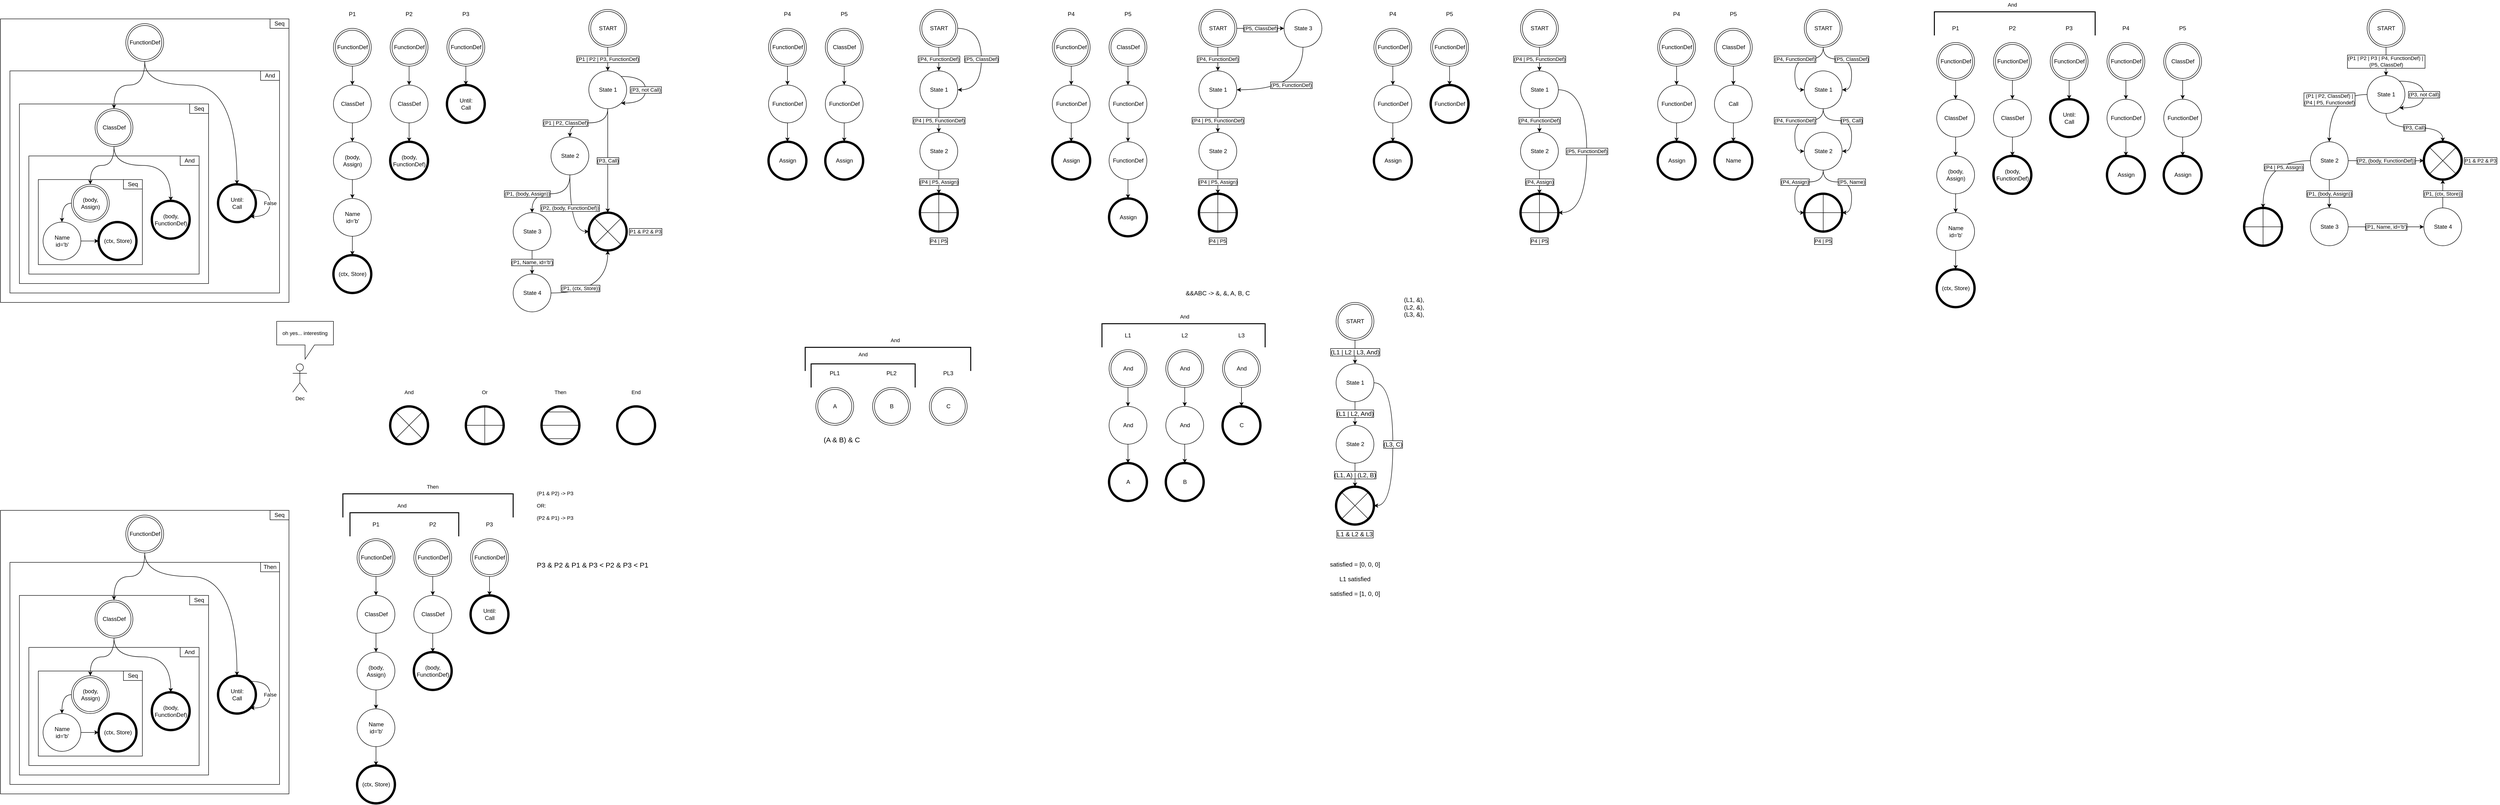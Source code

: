 <mxfile version="14.4.3" type="device"><diagram id="6hXN-kPpERC9oaTQ6Vke" name="Page-1"><mxGraphModel dx="471" dy="900" grid="1" gridSize="10" guides="1" tooltips="1" connect="1" arrows="1" fold="1" page="1" pageScale="1" pageWidth="827" pageHeight="1169" math="0" shadow="0"><root><mxCell id="0"/><mxCell id="1" parent="0"/><mxCell id="OKQpuGCe7Zk2GBdRq8lh-150" value="&amp;nbsp;" style="rounded=0;whiteSpace=wrap;html=1;strokeColor=#000000;" vertex="1" parent="1"><mxGeometry x="936" y="60" width="610" height="600" as="geometry"/></mxCell><mxCell id="OKQpuGCe7Zk2GBdRq8lh-140" value="" style="rounded=0;whiteSpace=wrap;html=1;strokeColor=#000000;" vertex="1" parent="1"><mxGeometry x="956" y="170" width="570" height="470" as="geometry"/></mxCell><mxCell id="OKQpuGCe7Zk2GBdRq8lh-126" value="" style="rounded=0;whiteSpace=wrap;html=1;strokeColor=#000000;" vertex="1" parent="1"><mxGeometry x="976" y="240" width="400" height="380" as="geometry"/></mxCell><mxCell id="OKQpuGCe7Zk2GBdRq8lh-99" value="" style="rounded=0;whiteSpace=wrap;html=1;" vertex="1" parent="1"><mxGeometry x="996" y="350" width="360" height="250" as="geometry"/></mxCell><mxCell id="OKQpuGCe7Zk2GBdRq8lh-100" value="" style="rounded=0;whiteSpace=wrap;html=1;" vertex="1" parent="1"><mxGeometry x="1016" y="400" width="220" height="180" as="geometry"/></mxCell><mxCell id="OKQpuGCe7Zk2GBdRq8lh-122" style="edgeStyle=orthogonalEdgeStyle;curved=1;rounded=1;jumpStyle=arc;orthogonalLoop=1;jettySize=auto;html=1;exitX=0;exitY=0.5;exitDx=0;exitDy=0;entryX=0.5;entryY=0;entryDx=0;entryDy=0;strokeColor=#000000;" edge="1" parent="1" source="OKQpuGCe7Zk2GBdRq8lh-102" target="OKQpuGCe7Zk2GBdRq8lh-104"><mxGeometry relative="1" as="geometry"/></mxCell><mxCell id="OKQpuGCe7Zk2GBdRq8lh-102" value="(body,&lt;br&gt;Assign)" style="ellipse;shape=doubleEllipse;html=1;dashed=0;whitespace=wrap;aspect=fixed;" vertex="1" parent="1"><mxGeometry x="1086" y="410" width="80" height="80" as="geometry"/></mxCell><mxCell id="OKQpuGCe7Zk2GBdRq8lh-123" style="edgeStyle=orthogonalEdgeStyle;curved=1;rounded=1;jumpStyle=arc;orthogonalLoop=1;jettySize=auto;html=1;exitX=1;exitY=0.5;exitDx=0;exitDy=0;entryX=0;entryY=0.5;entryDx=0;entryDy=0;strokeColor=#000000;" edge="1" parent="1" source="OKQpuGCe7Zk2GBdRq8lh-104" target="OKQpuGCe7Zk2GBdRq8lh-105"><mxGeometry relative="1" as="geometry"/></mxCell><mxCell id="OKQpuGCe7Zk2GBdRq8lh-104" value="Name&lt;br&gt;id='b'" style="shape=ellipse;html=1;dashed=0;whitespace=wrap;aspect=fixed;perimeter=ellipsePerimeter;" vertex="1" parent="1"><mxGeometry x="1026" y="490" width="80" height="80" as="geometry"/></mxCell><mxCell id="OKQpuGCe7Zk2GBdRq8lh-105" value="(ctx, Store)" style="shape=ellipse;html=1;dashed=0;whitespace=wrap;aspect=fixed;strokeWidth=5;perimeter=ellipsePerimeter;" vertex="1" parent="1"><mxGeometry x="1143.5" y="490" width="80" height="80" as="geometry"/></mxCell><mxCell id="OKQpuGCe7Zk2GBdRq8lh-106" value="(body,&lt;br&gt;FunctionDef)" style="shape=ellipse;html=1;dashed=0;whitespace=wrap;aspect=fixed;strokeWidth=5;perimeter=ellipsePerimeter;" vertex="1" parent="1"><mxGeometry x="1256" y="445" width="80" height="80" as="geometry"/></mxCell><mxCell id="OKQpuGCe7Zk2GBdRq8lh-241" style="edgeStyle=orthogonalEdgeStyle;jumpStyle=none;orthogonalLoop=1;jettySize=auto;html=1;exitX=0.5;exitY=1;exitDx=0;exitDy=0;entryX=0.5;entryY=0;entryDx=0;entryDy=0;endArrow=classic;endFill=1;fontSize=11;align=center;curved=1;" edge="1" parent="1" source="OKQpuGCe7Zk2GBdRq8lh-114" target="OKQpuGCe7Zk2GBdRq8lh-160"><mxGeometry relative="1" as="geometry"/></mxCell><mxCell id="OKQpuGCe7Zk2GBdRq8lh-242" style="edgeStyle=orthogonalEdgeStyle;curved=1;orthogonalLoop=1;jettySize=auto;html=1;exitX=0.5;exitY=1;exitDx=0;exitDy=0;entryX=0.5;entryY=0;entryDx=0;entryDy=0;endFill=1;" edge="1" parent="1" source="OKQpuGCe7Zk2GBdRq8lh-114" target="OKQpuGCe7Zk2GBdRq8lh-117"><mxGeometry relative="1" as="geometry"><Array as="points"><mxPoint x="1241" y="200"/><mxPoint x="1436" y="200"/></Array></mxGeometry></mxCell><mxCell id="OKQpuGCe7Zk2GBdRq8lh-114" value="FunctionDef" style="ellipse;shape=doubleEllipse;html=1;dashed=0;whitespace=wrap;aspect=fixed;" vertex="1" parent="1"><mxGeometry x="1201" y="70" width="80" height="80" as="geometry"/></mxCell><mxCell id="OKQpuGCe7Zk2GBdRq8lh-117" value="Until:&lt;br&gt;Call" style="shape=ellipse;html=1;dashed=0;whitespace=wrap;aspect=fixed;strokeWidth=5;perimeter=ellipsePerimeter;" vertex="1" parent="1"><mxGeometry x="1396" y="410" width="80" height="80" as="geometry"/></mxCell><mxCell id="OKQpuGCe7Zk2GBdRq8lh-152" value="False" style="edgeStyle=orthogonalEdgeStyle;curved=1;rounded=1;jumpStyle=arc;orthogonalLoop=1;jettySize=auto;html=1;exitX=1;exitY=0;exitDx=0;exitDy=0;entryX=1;entryY=1;entryDx=0;entryDy=0;strokeColor=#000000;" edge="1" parent="1" source="OKQpuGCe7Zk2GBdRq8lh-117" target="OKQpuGCe7Zk2GBdRq8lh-117"><mxGeometry relative="1" as="geometry"><Array as="points"><mxPoint x="1506" y="422"/><mxPoint x="1506" y="478"/></Array></mxGeometry></mxCell><mxCell id="OKQpuGCe7Zk2GBdRq8lh-155" value="And" style="text;html=1;fillColor=none;align=center;verticalAlign=middle;whiteSpace=wrap;rounded=0;strokeColor=#000000;" vertex="1" parent="1"><mxGeometry x="1316" y="350" width="40" height="20" as="geometry"/></mxCell><mxCell id="OKQpuGCe7Zk2GBdRq8lh-156" value="And" style="text;html=1;fillColor=none;align=center;verticalAlign=middle;whiteSpace=wrap;rounded=0;strokeColor=#000000;" vertex="1" parent="1"><mxGeometry x="1486" y="170" width="40" height="20" as="geometry"/></mxCell><mxCell id="OKQpuGCe7Zk2GBdRq8lh-157" value="Seq" style="text;html=1;fillColor=none;align=center;verticalAlign=middle;whiteSpace=wrap;rounded=0;strokeColor=#000000;" vertex="1" parent="1"><mxGeometry x="1506" y="60" width="40" height="20" as="geometry"/></mxCell><mxCell id="OKQpuGCe7Zk2GBdRq8lh-158" value="Seq" style="text;html=1;fillColor=none;align=center;verticalAlign=middle;whiteSpace=wrap;rounded=0;strokeColor=#000000;" vertex="1" parent="1"><mxGeometry x="1336" y="240" width="40" height="20" as="geometry"/></mxCell><mxCell id="OKQpuGCe7Zk2GBdRq8lh-159" value="Seq" style="text;html=1;fillColor=none;align=center;verticalAlign=middle;whiteSpace=wrap;rounded=0;strokeColor=#000000;" vertex="1" parent="1"><mxGeometry x="1196" y="400" width="40" height="20" as="geometry"/></mxCell><mxCell id="OKQpuGCe7Zk2GBdRq8lh-243" style="edgeStyle=orthogonalEdgeStyle;curved=1;orthogonalLoop=1;jettySize=auto;html=1;exitX=0.5;exitY=1;exitDx=0;exitDy=0;entryX=0.5;entryY=0;entryDx=0;entryDy=0;endFill=1;" edge="1" parent="1" source="OKQpuGCe7Zk2GBdRq8lh-160" target="OKQpuGCe7Zk2GBdRq8lh-102"><mxGeometry relative="1" as="geometry"/></mxCell><mxCell id="OKQpuGCe7Zk2GBdRq8lh-244" style="edgeStyle=orthogonalEdgeStyle;curved=1;orthogonalLoop=1;jettySize=auto;html=1;exitX=0.5;exitY=1;exitDx=0;exitDy=0;entryX=0.5;entryY=0;entryDx=0;entryDy=0;endFill=1;" edge="1" parent="1" source="OKQpuGCe7Zk2GBdRq8lh-160" target="OKQpuGCe7Zk2GBdRq8lh-106"><mxGeometry relative="1" as="geometry"><Array as="points"><mxPoint x="1176" y="370"/><mxPoint x="1296" y="370"/></Array></mxGeometry></mxCell><mxCell id="OKQpuGCe7Zk2GBdRq8lh-160" value="ClassDef" style="ellipse;shape=doubleEllipse;html=1;dashed=0;whitespace=wrap;aspect=fixed;" vertex="1" parent="1"><mxGeometry x="1136" y="250" width="80" height="80" as="geometry"/></mxCell><mxCell id="OKQpuGCe7Zk2GBdRq8lh-190" style="edgeStyle=orthogonalEdgeStyle;curved=1;rounded=1;jumpStyle=arc;orthogonalLoop=1;jettySize=auto;html=1;exitX=0.5;exitY=1;exitDx=0;exitDy=0;entryX=0.5;entryY=0;entryDx=0;entryDy=0;strokeColor=#000000;" edge="1" parent="1" source="OKQpuGCe7Zk2GBdRq8lh-175" target="OKQpuGCe7Zk2GBdRq8lh-184"><mxGeometry relative="1" as="geometry"/></mxCell><mxCell id="OKQpuGCe7Zk2GBdRq8lh-175" value="FunctionDef" style="ellipse;shape=doubleEllipse;html=1;dashed=0;whitespace=wrap;aspect=fixed;" vertex="1" parent="1"><mxGeometry x="1760" y="80" width="80" height="80" as="geometry"/></mxCell><mxCell id="OKQpuGCe7Zk2GBdRq8lh-191" style="edgeStyle=orthogonalEdgeStyle;curved=1;rounded=1;jumpStyle=arc;orthogonalLoop=1;jettySize=auto;html=1;exitX=0.5;exitY=1;exitDx=0;exitDy=0;entryX=0.5;entryY=0;entryDx=0;entryDy=0;strokeColor=#000000;" edge="1" parent="1" source="OKQpuGCe7Zk2GBdRq8lh-179" target="OKQpuGCe7Zk2GBdRq8lh-180"><mxGeometry relative="1" as="geometry"/></mxCell><mxCell id="OKQpuGCe7Zk2GBdRq8lh-179" value="ClassDef" style="shape=ellipse;html=1;dashed=0;whitespace=wrap;aspect=fixed;perimeter=ellipsePerimeter;" vertex="1" parent="1"><mxGeometry x="1640" y="200" width="80" height="80" as="geometry"/></mxCell><mxCell id="OKQpuGCe7Zk2GBdRq8lh-192" style="edgeStyle=orthogonalEdgeStyle;curved=1;rounded=1;jumpStyle=arc;orthogonalLoop=1;jettySize=auto;html=1;exitX=0.5;exitY=1;exitDx=0;exitDy=0;entryX=0.5;entryY=0;entryDx=0;entryDy=0;strokeColor=#000000;" edge="1" parent="1" source="OKQpuGCe7Zk2GBdRq8lh-180" target="OKQpuGCe7Zk2GBdRq8lh-181"><mxGeometry relative="1" as="geometry"/></mxCell><mxCell id="OKQpuGCe7Zk2GBdRq8lh-180" value="(body,&lt;br&gt;Assign)" style="shape=ellipse;html=1;dashed=0;whitespace=wrap;aspect=fixed;perimeter=ellipsePerimeter;" vertex="1" parent="1"><mxGeometry x="1640" y="320" width="80" height="80" as="geometry"/></mxCell><mxCell id="OKQpuGCe7Zk2GBdRq8lh-193" style="edgeStyle=orthogonalEdgeStyle;curved=1;rounded=1;jumpStyle=arc;orthogonalLoop=1;jettySize=auto;html=1;exitX=0.5;exitY=1;exitDx=0;exitDy=0;entryX=0.5;entryY=0;entryDx=0;entryDy=0;strokeColor=#000000;" edge="1" parent="1" source="OKQpuGCe7Zk2GBdRq8lh-181" target="OKQpuGCe7Zk2GBdRq8lh-183"><mxGeometry relative="1" as="geometry"/></mxCell><mxCell id="OKQpuGCe7Zk2GBdRq8lh-181" value="Name&lt;br&gt;id='b'" style="shape=ellipse;html=1;dashed=0;whitespace=wrap;aspect=fixed;perimeter=ellipsePerimeter;" vertex="1" parent="1"><mxGeometry x="1640" y="440" width="80" height="80" as="geometry"/></mxCell><mxCell id="OKQpuGCe7Zk2GBdRq8lh-183" value="(ctx, Store)" style="shape=ellipse;html=1;dashed=0;whitespace=wrap;aspect=fixed;strokeWidth=5;perimeter=ellipsePerimeter;" vertex="1" parent="1"><mxGeometry x="1640" y="560" width="80" height="80" as="geometry"/></mxCell><mxCell id="OKQpuGCe7Zk2GBdRq8lh-194" style="edgeStyle=orthogonalEdgeStyle;curved=1;rounded=1;jumpStyle=arc;orthogonalLoop=1;jettySize=auto;html=1;exitX=0.5;exitY=1;exitDx=0;exitDy=0;entryX=0.5;entryY=0;entryDx=0;entryDy=0;strokeColor=#000000;" edge="1" parent="1" source="OKQpuGCe7Zk2GBdRq8lh-184" target="OKQpuGCe7Zk2GBdRq8lh-186"><mxGeometry relative="1" as="geometry"/></mxCell><mxCell id="OKQpuGCe7Zk2GBdRq8lh-184" value="ClassDef" style="shape=ellipse;html=1;dashed=0;whitespace=wrap;aspect=fixed;perimeter=ellipsePerimeter;" vertex="1" parent="1"><mxGeometry x="1760" y="200" width="80" height="80" as="geometry"/></mxCell><mxCell id="OKQpuGCe7Zk2GBdRq8lh-186" value="(body,&lt;br&gt;FunctionDef)" style="shape=ellipse;html=1;dashed=0;whitespace=wrap;aspect=fixed;strokeWidth=5;perimeter=ellipsePerimeter;" vertex="1" parent="1"><mxGeometry x="1760" y="320" width="80" height="80" as="geometry"/></mxCell><mxCell id="OKQpuGCe7Zk2GBdRq8lh-187" value="Until:&lt;br&gt;Call" style="shape=ellipse;html=1;dashed=0;whitespace=wrap;aspect=fixed;strokeWidth=5;perimeter=ellipsePerimeter;" vertex="1" parent="1"><mxGeometry x="1880" y="200" width="80" height="80" as="geometry"/></mxCell><mxCell id="OKQpuGCe7Zk2GBdRq8lh-203" style="edgeStyle=orthogonalEdgeStyle;curved=1;rounded=1;jumpStyle=arc;orthogonalLoop=1;jettySize=auto;html=1;exitX=0.5;exitY=1;exitDx=0;exitDy=0;entryX=0.5;entryY=0;entryDx=0;entryDy=0;strokeColor=#000000;" edge="1" parent="1" source="OKQpuGCe7Zk2GBdRq8lh-200" target="OKQpuGCe7Zk2GBdRq8lh-187"><mxGeometry relative="1" as="geometry"/></mxCell><mxCell id="OKQpuGCe7Zk2GBdRq8lh-200" value="FunctionDef" style="ellipse;shape=doubleEllipse;html=1;dashed=0;whitespace=wrap;aspect=fixed;" vertex="1" parent="1"><mxGeometry x="1880" y="80" width="80" height="80" as="geometry"/></mxCell><mxCell id="OKQpuGCe7Zk2GBdRq8lh-202" style="edgeStyle=orthogonalEdgeStyle;curved=1;rounded=1;jumpStyle=arc;orthogonalLoop=1;jettySize=auto;html=1;exitX=0.5;exitY=1;exitDx=0;exitDy=0;entryX=0.5;entryY=0;entryDx=0;entryDy=0;strokeColor=#000000;" edge="1" parent="1" source="OKQpuGCe7Zk2GBdRq8lh-201" target="OKQpuGCe7Zk2GBdRq8lh-179"><mxGeometry relative="1" as="geometry"/></mxCell><mxCell id="OKQpuGCe7Zk2GBdRq8lh-201" value="FunctionDef" style="ellipse;shape=doubleEllipse;html=1;dashed=0;whitespace=wrap;aspect=fixed;" vertex="1" parent="1"><mxGeometry x="1640" y="80" width="80" height="80" as="geometry"/></mxCell><mxCell id="OKQpuGCe7Zk2GBdRq8lh-210" value="(P1 | P2 | P3, FunctionDef)" style="edgeStyle=orthogonalEdgeStyle;curved=1;rounded=1;jumpStyle=arc;orthogonalLoop=1;jettySize=auto;html=1;exitX=0.5;exitY=1;exitDx=0;exitDy=0;entryX=0.5;entryY=0;entryDx=0;entryDy=0;strokeColor=#000000;labelBorderColor=#000000;" edge="1" parent="1" source="OKQpuGCe7Zk2GBdRq8lh-204" target="OKQpuGCe7Zk2GBdRq8lh-205"><mxGeometry relative="1" as="geometry"/></mxCell><mxCell id="OKQpuGCe7Zk2GBdRq8lh-204" value="START" style="ellipse;shape=doubleEllipse;html=1;dashed=0;whitespace=wrap;aspect=fixed;strokeColor=#000000;fillColor=#ffffff;" vertex="1" parent="1"><mxGeometry x="2180" y="40" width="80" height="80" as="geometry"/></mxCell><mxCell id="OKQpuGCe7Zk2GBdRq8lh-212" value="(P1 | P2, ClassDef)" style="edgeStyle=orthogonalEdgeStyle;curved=1;rounded=1;jumpStyle=arc;orthogonalLoop=1;jettySize=auto;html=1;exitX=0.5;exitY=1;exitDx=0;exitDy=0;entryX=0.5;entryY=0;entryDx=0;entryDy=0;strokeColor=#000000;labelBorderColor=#000000;align=right;" edge="1" parent="1" source="OKQpuGCe7Zk2GBdRq8lh-205" target="OKQpuGCe7Zk2GBdRq8lh-211"><mxGeometry relative="1" as="geometry"/></mxCell><mxCell id="OKQpuGCe7Zk2GBdRq8lh-214" value="(P3, Call)" style="edgeStyle=orthogonalEdgeStyle;curved=1;rounded=1;jumpStyle=arc;orthogonalLoop=1;jettySize=auto;html=1;exitX=0.5;exitY=1;exitDx=0;exitDy=0;strokeColor=#000000;labelBorderColor=#000000;entryX=0.5;entryY=0;entryDx=0;entryDy=0;align=center;" edge="1" parent="1" source="OKQpuGCe7Zk2GBdRq8lh-205" target="OKQpuGCe7Zk2GBdRq8lh-236"><mxGeometry relative="1" as="geometry"><mxPoint x="2220" y="490" as="targetPoint"/></mxGeometry></mxCell><mxCell id="OKQpuGCe7Zk2GBdRq8lh-205" value="State 1" style="shape=ellipse;html=1;dashed=0;whitespace=wrap;aspect=fixed;perimeter=ellipsePerimeter;" vertex="1" parent="1"><mxGeometry x="2180" y="170" width="80" height="80" as="geometry"/></mxCell><mxCell id="OKQpuGCe7Zk2GBdRq8lh-226" value="(P1, (body, Assign))" style="edgeStyle=orthogonalEdgeStyle;curved=1;jumpStyle=arc;orthogonalLoop=1;jettySize=auto;html=1;exitX=0.5;exitY=1;exitDx=0;exitDy=0;entryX=0.5;entryY=0;entryDx=0;entryDy=0;labelBorderColor=#000000;align=right;" edge="1" parent="1" source="OKQpuGCe7Zk2GBdRq8lh-211" target="OKQpuGCe7Zk2GBdRq8lh-222"><mxGeometry relative="1" as="geometry"/></mxCell><mxCell id="OKQpuGCe7Zk2GBdRq8lh-227" value="(P2, (body, FunctionDef))" style="edgeStyle=orthogonalEdgeStyle;curved=1;jumpStyle=arc;orthogonalLoop=1;jettySize=auto;html=1;exitX=0.5;exitY=1;exitDx=0;exitDy=0;entryX=0;entryY=0.5;entryDx=0;entryDy=0;labelBorderColor=#000000;align=center;verticalAlign=bottom;" edge="1" parent="1" source="OKQpuGCe7Zk2GBdRq8lh-211" target="OKQpuGCe7Zk2GBdRq8lh-236"><mxGeometry relative="1" as="geometry"><mxPoint x="2180" y="530" as="targetPoint"/></mxGeometry></mxCell><mxCell id="OKQpuGCe7Zk2GBdRq8lh-211" value="State 2" style="shape=ellipse;html=1;dashed=0;whitespace=wrap;aspect=fixed;perimeter=ellipsePerimeter;" vertex="1" parent="1"><mxGeometry x="2100" y="310" width="80" height="80" as="geometry"/></mxCell><mxCell id="OKQpuGCe7Zk2GBdRq8lh-216" value="(P3, not Call)" style="edgeStyle=orthogonalEdgeStyle;curved=1;rounded=1;jumpStyle=arc;orthogonalLoop=1;jettySize=auto;html=1;exitX=1;exitY=0;exitDx=0;exitDy=0;entryX=1;entryY=1;entryDx=0;entryDy=0;strokeColor=#000000;labelBorderColor=#000000;align=center;" edge="1" parent="1" source="OKQpuGCe7Zk2GBdRq8lh-205" target="OKQpuGCe7Zk2GBdRq8lh-205"><mxGeometry relative="1" as="geometry"><Array as="points"><mxPoint x="2300" y="182"/><mxPoint x="2300" y="238"/></Array></mxGeometry></mxCell><mxCell id="OKQpuGCe7Zk2GBdRq8lh-217" value="P1&lt;span style=&quot;color: rgba(0 , 0 , 0 , 0) ; font-family: monospace ; font-size: 0px&quot;&gt;%3CmxGraphModel%3E%3Croot%3E%3CmxCell%20id%3D%220%22%2F%3E%3CmxCell%20id%3D%221%22%20parent%3D%220%22%2F%3E%3CmxCell%20id%3D%222%22%20value%3D%22State%3A%201%22%20style%3D%22shape%3Dellipse%3Bhtml%3D1%3Bdashed%3D0%3Bwhitespace%3Dwrap%3Baspect%3Dfixed%3Bperimeter%3DellipsePerimeter%3B%22%20vertex%3D%221%22%20parent%3D%221%22%3E%3CmxGeometry%20x%3D%222360%22%20y%3D%22400%22%20width%3D%2280%22%20height%3D%2280%22%20as%3D%22geometry%22%2F%3E%3C%2FmxCell%3E%3C%2Froot%3E%3C%2FmxGraphModel%3E&lt;/span&gt;" style="text;html=1;strokeColor=none;fillColor=none;align=center;verticalAlign=middle;whiteSpace=wrap;rounded=0;" vertex="1" parent="1"><mxGeometry x="1660" y="40" width="40" height="20" as="geometry"/></mxCell><mxCell id="OKQpuGCe7Zk2GBdRq8lh-219" value="P2" style="text;html=1;strokeColor=none;fillColor=none;align=center;verticalAlign=middle;whiteSpace=wrap;rounded=0;" vertex="1" parent="1"><mxGeometry x="1780" y="40" width="40" height="20" as="geometry"/></mxCell><mxCell id="OKQpuGCe7Zk2GBdRq8lh-220" value="P3" style="text;html=1;strokeColor=none;fillColor=none;align=center;verticalAlign=middle;whiteSpace=wrap;rounded=0;labelBorderColor=none;" vertex="1" parent="1"><mxGeometry x="1900" y="40" width="40" height="20" as="geometry"/></mxCell><mxCell id="OKQpuGCe7Zk2GBdRq8lh-230" value="(P1, Name, id='b')" style="edgeStyle=orthogonalEdgeStyle;curved=1;jumpStyle=arc;orthogonalLoop=1;jettySize=auto;html=1;exitX=0.5;exitY=1;exitDx=0;exitDy=0;entryX=0.5;entryY=0;entryDx=0;entryDy=0;align=center;labelBorderColor=#000000;" edge="1" parent="1" source="OKQpuGCe7Zk2GBdRq8lh-222" target="OKQpuGCe7Zk2GBdRq8lh-228"><mxGeometry relative="1" as="geometry"/></mxCell><mxCell id="OKQpuGCe7Zk2GBdRq8lh-222" value="State 3" style="shape=ellipse;html=1;dashed=0;whitespace=wrap;aspect=fixed;perimeter=ellipsePerimeter;" vertex="1" parent="1"><mxGeometry x="2020" y="470" width="80" height="80" as="geometry"/></mxCell><mxCell id="OKQpuGCe7Zk2GBdRq8lh-231" value="(P1, (ctx, Store))" style="edgeStyle=orthogonalEdgeStyle;curved=1;jumpStyle=arc;orthogonalLoop=1;jettySize=auto;html=1;exitX=1;exitY=0.5;exitDx=0;exitDy=0;entryX=0.5;entryY=1;entryDx=0;entryDy=0;align=right;labelBorderColor=#000000;verticalAlign=bottom;" edge="1" parent="1" source="OKQpuGCe7Zk2GBdRq8lh-228" target="OKQpuGCe7Zk2GBdRq8lh-236"><mxGeometry relative="1" as="geometry"><mxPoint x="2220" y="550" as="targetPoint"/></mxGeometry></mxCell><mxCell id="OKQpuGCe7Zk2GBdRq8lh-228" value="State 4" style="shape=ellipse;html=1;dashed=0;whitespace=wrap;aspect=fixed;perimeter=ellipsePerimeter;" vertex="1" parent="1"><mxGeometry x="2020" y="600" width="80" height="80" as="geometry"/></mxCell><mxCell id="OKQpuGCe7Zk2GBdRq8lh-236" value="" style="shape=ellipse;html=1;dashed=0;whitespace=wrap;aspect=fixed;strokeWidth=5;perimeter=ellipsePerimeter;" vertex="1" parent="1"><mxGeometry x="2180" y="470" width="80" height="80" as="geometry"/></mxCell><mxCell id="OKQpuGCe7Zk2GBdRq8lh-237" style="jumpStyle=none;orthogonalLoop=1;jettySize=auto;html=1;exitX=0;exitY=0;exitDx=0;exitDy=0;entryX=1;entryY=1;entryDx=0;entryDy=0;align=center;endArrow=none;endFill=0;" edge="1" parent="1" source="OKQpuGCe7Zk2GBdRq8lh-236" target="OKQpuGCe7Zk2GBdRq8lh-236"><mxGeometry relative="1" as="geometry"/></mxCell><mxCell id="OKQpuGCe7Zk2GBdRq8lh-238" style="edgeStyle=none;jumpStyle=none;orthogonalLoop=1;jettySize=auto;html=1;exitX=0;exitY=1;exitDx=0;exitDy=0;entryX=1;entryY=0;entryDx=0;entryDy=0;endArrow=none;endFill=0;align=center;" edge="1" parent="1" source="OKQpuGCe7Zk2GBdRq8lh-236" target="OKQpuGCe7Zk2GBdRq8lh-236"><mxGeometry relative="1" as="geometry"/></mxCell><mxCell id="OKQpuGCe7Zk2GBdRq8lh-239" value="P1 &amp;amp; P2 &amp;amp; P3" style="text;html=1;strokeColor=none;fillColor=none;align=center;verticalAlign=middle;whiteSpace=wrap;rounded=0;labelBorderColor=#000000;fontSize=11;" vertex="1" parent="1"><mxGeometry x="2260" y="500" width="80" height="20" as="geometry"/></mxCell><mxCell id="OKQpuGCe7Zk2GBdRq8lh-245" style="edgeStyle=orthogonalEdgeStyle;curved=1;rounded=1;jumpStyle=arc;orthogonalLoop=1;jettySize=auto;html=1;exitX=0.5;exitY=1;exitDx=0;exitDy=0;entryX=0.5;entryY=0;entryDx=0;entryDy=0;strokeColor=#000000;" edge="1" parent="1" source="OKQpuGCe7Zk2GBdRq8lh-246" target="OKQpuGCe7Zk2GBdRq8lh-248"><mxGeometry relative="1" as="geometry"/></mxCell><mxCell id="OKQpuGCe7Zk2GBdRq8lh-246" value="FunctionDef" style="ellipse;shape=doubleEllipse;html=1;dashed=0;whitespace=wrap;aspect=fixed;" vertex="1" parent="1"><mxGeometry x="2560" y="80" width="80" height="80" as="geometry"/></mxCell><mxCell id="OKQpuGCe7Zk2GBdRq8lh-247" style="edgeStyle=orthogonalEdgeStyle;curved=1;rounded=1;jumpStyle=arc;orthogonalLoop=1;jettySize=auto;html=1;exitX=0.5;exitY=1;exitDx=0;exitDy=0;entryX=0.5;entryY=0;entryDx=0;entryDy=0;strokeColor=#000000;" edge="1" parent="1" source="OKQpuGCe7Zk2GBdRq8lh-248" target="OKQpuGCe7Zk2GBdRq8lh-249"><mxGeometry relative="1" as="geometry"/></mxCell><mxCell id="OKQpuGCe7Zk2GBdRq8lh-248" value="FunctionDef" style="shape=ellipse;html=1;dashed=0;whitespace=wrap;aspect=fixed;perimeter=ellipsePerimeter;" vertex="1" parent="1"><mxGeometry x="2560" y="200" width="80" height="80" as="geometry"/></mxCell><mxCell id="OKQpuGCe7Zk2GBdRq8lh-249" value="Assign" style="shape=ellipse;html=1;dashed=0;whitespace=wrap;aspect=fixed;strokeWidth=5;perimeter=ellipsePerimeter;" vertex="1" parent="1"><mxGeometry x="2560" y="320" width="80" height="80" as="geometry"/></mxCell><mxCell id="OKQpuGCe7Zk2GBdRq8lh-254" value="(P4, FunctionDef)" style="edgeStyle=orthogonalEdgeStyle;curved=1;orthogonalLoop=1;jettySize=auto;html=1;exitX=0.5;exitY=1;exitDx=0;exitDy=0;entryX=0.5;entryY=0;entryDx=0;entryDy=0;labelBorderColor=#000000;" edge="1" parent="1" source="OKQpuGCe7Zk2GBdRq8lh-250" target="OKQpuGCe7Zk2GBdRq8lh-251"><mxGeometry relative="1" as="geometry"/></mxCell><mxCell id="OKQpuGCe7Zk2GBdRq8lh-292" value="(P5, ClassDef)" style="edgeStyle=orthogonalEdgeStyle;curved=1;jumpStyle=none;orthogonalLoop=1;jettySize=auto;html=1;exitX=1;exitY=0.5;exitDx=0;exitDy=0;entryX=1;entryY=0.5;entryDx=0;entryDy=0;endArrow=classic;labelBorderColor=#000000;endFill=1;" edge="1" parent="1" source="OKQpuGCe7Zk2GBdRq8lh-250" target="OKQpuGCe7Zk2GBdRq8lh-251"><mxGeometry relative="1" as="geometry"><Array as="points"><mxPoint x="3010" y="80"/><mxPoint x="3010" y="210"/></Array></mxGeometry></mxCell><mxCell id="OKQpuGCe7Zk2GBdRq8lh-250" value="START" style="ellipse;shape=doubleEllipse;html=1;dashed=0;whitespace=wrap;aspect=fixed;strokeColor=#000000;fillColor=#ffffff;" vertex="1" parent="1"><mxGeometry x="2880" y="40" width="80" height="80" as="geometry"/></mxCell><mxCell id="OKQpuGCe7Zk2GBdRq8lh-255" value="(P4 | P5, FunctionDef)" style="edgeStyle=orthogonalEdgeStyle;curved=1;jumpStyle=arc;orthogonalLoop=1;jettySize=auto;html=1;exitX=0.5;exitY=1;exitDx=0;exitDy=0;entryX=0.5;entryY=0;entryDx=0;entryDy=0;labelBorderColor=#000000;" edge="1" parent="1" source="OKQpuGCe7Zk2GBdRq8lh-251" target="OKQpuGCe7Zk2GBdRq8lh-252"><mxGeometry relative="1" as="geometry"/></mxCell><mxCell id="OKQpuGCe7Zk2GBdRq8lh-251" value="State 1" style="shape=ellipse;html=1;dashed=0;whitespace=wrap;aspect=fixed;perimeter=ellipsePerimeter;" vertex="1" parent="1"><mxGeometry x="2880" y="170" width="80" height="80" as="geometry"/></mxCell><mxCell id="OKQpuGCe7Zk2GBdRq8lh-256" value="(P4 | P5, Assign)" style="edgeStyle=orthogonalEdgeStyle;curved=1;jumpStyle=arc;orthogonalLoop=1;jettySize=auto;html=1;exitX=0.5;exitY=1;exitDx=0;exitDy=0;entryX=0.5;entryY=0;entryDx=0;entryDy=0;labelBorderColor=#000000;" edge="1" parent="1" source="OKQpuGCe7Zk2GBdRq8lh-252" target="OKQpuGCe7Zk2GBdRq8lh-321"><mxGeometry relative="1" as="geometry"><mxPoint x="2920" y="430" as="targetPoint"/></mxGeometry></mxCell><mxCell id="OKQpuGCe7Zk2GBdRq8lh-252" value="State 2" style="shape=ellipse;html=1;dashed=0;whitespace=wrap;aspect=fixed;perimeter=ellipsePerimeter;" vertex="1" parent="1"><mxGeometry x="2880" y="300" width="80" height="80" as="geometry"/></mxCell><mxCell id="OKQpuGCe7Zk2GBdRq8lh-257" value="P4" style="text;html=1;strokeColor=none;fillColor=none;align=center;verticalAlign=middle;whiteSpace=wrap;rounded=0;labelBorderColor=none;" vertex="1" parent="1"><mxGeometry x="2580" y="40" width="40" height="20" as="geometry"/></mxCell><mxCell id="OKQpuGCe7Zk2GBdRq8lh-265" value="" style="shape=ellipse;html=1;dashed=0;whitespace=wrap;aspect=fixed;strokeWidth=5;perimeter=ellipsePerimeter;" vertex="1" parent="1"><mxGeometry x="2240" y="880" width="80" height="80" as="geometry"/></mxCell><mxCell id="OKQpuGCe7Zk2GBdRq8lh-270" value="" style="group" vertex="1" connectable="0" parent="1"><mxGeometry x="1760" y="880" width="80" height="80" as="geometry"/></mxCell><mxCell id="OKQpuGCe7Zk2GBdRq8lh-267" value="" style="shape=ellipse;html=1;dashed=0;whitespace=wrap;aspect=fixed;strokeWidth=5;perimeter=ellipsePerimeter;" vertex="1" parent="OKQpuGCe7Zk2GBdRq8lh-270"><mxGeometry width="80" height="80" as="geometry"/></mxCell><mxCell id="OKQpuGCe7Zk2GBdRq8lh-268" style="jumpStyle=none;orthogonalLoop=1;jettySize=auto;html=1;exitX=0;exitY=0;exitDx=0;exitDy=0;entryX=1;entryY=1;entryDx=0;entryDy=0;align=center;endArrow=none;endFill=0;" edge="1" parent="OKQpuGCe7Zk2GBdRq8lh-270" source="OKQpuGCe7Zk2GBdRq8lh-267" target="OKQpuGCe7Zk2GBdRq8lh-267"><mxGeometry relative="1" as="geometry"/></mxCell><mxCell id="OKQpuGCe7Zk2GBdRq8lh-269" style="edgeStyle=none;jumpStyle=none;orthogonalLoop=1;jettySize=auto;html=1;exitX=0;exitY=1;exitDx=0;exitDy=0;entryX=1;entryY=0;entryDx=0;entryDy=0;endArrow=none;endFill=0;align=center;" edge="1" parent="OKQpuGCe7Zk2GBdRq8lh-270" source="OKQpuGCe7Zk2GBdRq8lh-267" target="OKQpuGCe7Zk2GBdRq8lh-267"><mxGeometry relative="1" as="geometry"/></mxCell><mxCell id="OKQpuGCe7Zk2GBdRq8lh-271" value="" style="group" vertex="1" connectable="0" parent="1"><mxGeometry x="1920" y="880" width="80" height="80" as="geometry"/></mxCell><mxCell id="OKQpuGCe7Zk2GBdRq8lh-262" value="" style="shape=ellipse;html=1;dashed=0;whitespace=wrap;aspect=fixed;strokeWidth=5;perimeter=ellipsePerimeter;" vertex="1" parent="OKQpuGCe7Zk2GBdRq8lh-271"><mxGeometry width="80" height="80" as="geometry"/></mxCell><mxCell id="OKQpuGCe7Zk2GBdRq8lh-263" style="edgeStyle=none;jumpStyle=none;orthogonalLoop=1;jettySize=auto;html=1;exitX=0.5;exitY=0;exitDx=0;exitDy=0;entryX=0.5;entryY=1;entryDx=0;entryDy=0;endArrow=none;endFill=0;" edge="1" parent="OKQpuGCe7Zk2GBdRq8lh-271" source="OKQpuGCe7Zk2GBdRq8lh-262" target="OKQpuGCe7Zk2GBdRq8lh-262"><mxGeometry relative="1" as="geometry"/></mxCell><mxCell id="OKQpuGCe7Zk2GBdRq8lh-264" style="edgeStyle=none;jumpStyle=none;orthogonalLoop=1;jettySize=auto;html=1;exitX=0;exitY=0.5;exitDx=0;exitDy=0;entryX=1;entryY=0.5;entryDx=0;entryDy=0;endArrow=none;endFill=0;" edge="1" parent="OKQpuGCe7Zk2GBdRq8lh-271" source="OKQpuGCe7Zk2GBdRq8lh-262" target="OKQpuGCe7Zk2GBdRq8lh-262"><mxGeometry relative="1" as="geometry"/></mxCell><mxCell id="OKQpuGCe7Zk2GBdRq8lh-272" value="" style="group" vertex="1" connectable="0" parent="1"><mxGeometry x="2080" y="880" width="80" height="80" as="geometry"/></mxCell><mxCell id="OKQpuGCe7Zk2GBdRq8lh-258" value="" style="shape=ellipse;html=1;dashed=0;whitespace=wrap;aspect=fixed;strokeWidth=5;perimeter=ellipsePerimeter;" vertex="1" parent="OKQpuGCe7Zk2GBdRq8lh-272"><mxGeometry width="80" height="80" as="geometry"/></mxCell><mxCell id="OKQpuGCe7Zk2GBdRq8lh-259" style="jumpStyle=none;orthogonalLoop=1;jettySize=auto;html=1;exitX=0;exitY=0;exitDx=0;exitDy=0;entryX=1;entryY=0;entryDx=0;entryDy=0;endArrow=none;endFill=0;" edge="1" parent="OKQpuGCe7Zk2GBdRq8lh-272" source="OKQpuGCe7Zk2GBdRq8lh-258" target="OKQpuGCe7Zk2GBdRq8lh-258"><mxGeometry relative="1" as="geometry"/></mxCell><mxCell id="OKQpuGCe7Zk2GBdRq8lh-260" style="edgeStyle=none;jumpStyle=none;orthogonalLoop=1;jettySize=auto;html=1;exitX=0;exitY=0.5;exitDx=0;exitDy=0;entryX=1;entryY=0.5;entryDx=0;entryDy=0;endArrow=none;endFill=0;" edge="1" parent="OKQpuGCe7Zk2GBdRq8lh-272" source="OKQpuGCe7Zk2GBdRq8lh-258" target="OKQpuGCe7Zk2GBdRq8lh-258"><mxGeometry relative="1" as="geometry"/></mxCell><mxCell id="OKQpuGCe7Zk2GBdRq8lh-261" style="edgeStyle=none;jumpStyle=none;orthogonalLoop=1;jettySize=auto;html=1;exitX=0;exitY=1;exitDx=0;exitDy=0;entryX=1;entryY=1;entryDx=0;entryDy=0;endArrow=none;endFill=0;" edge="1" parent="OKQpuGCe7Zk2GBdRq8lh-272" source="OKQpuGCe7Zk2GBdRq8lh-258" target="OKQpuGCe7Zk2GBdRq8lh-258"><mxGeometry relative="1" as="geometry"/></mxCell><mxCell id="OKQpuGCe7Zk2GBdRq8lh-273" value="And" style="text;html=1;strokeColor=none;fillColor=none;align=center;verticalAlign=middle;whiteSpace=wrap;rounded=0;fontSize=11;labelBorderColor=none;labelBackgroundColor=none;" vertex="1" parent="1"><mxGeometry x="1780" y="840" width="40" height="20" as="geometry"/></mxCell><mxCell id="OKQpuGCe7Zk2GBdRq8lh-274" value="Or" style="text;html=1;strokeColor=none;fillColor=none;align=center;verticalAlign=middle;whiteSpace=wrap;rounded=0;fontSize=11;labelBorderColor=none;labelBackgroundColor=none;" vertex="1" parent="1"><mxGeometry x="1940" y="840" width="40" height="20" as="geometry"/></mxCell><mxCell id="OKQpuGCe7Zk2GBdRq8lh-275" value="End" style="text;html=1;strokeColor=none;fillColor=none;align=center;verticalAlign=middle;whiteSpace=wrap;rounded=0;fontSize=11;labelBorderColor=none;labelBackgroundColor=none;" vertex="1" parent="1"><mxGeometry x="2260" y="840" width="40" height="20" as="geometry"/></mxCell><mxCell id="OKQpuGCe7Zk2GBdRq8lh-276" value="Then" style="text;html=1;strokeColor=none;fillColor=none;align=center;verticalAlign=middle;whiteSpace=wrap;rounded=0;fontSize=11;labelBorderColor=none;labelBackgroundColor=none;" vertex="1" parent="1"><mxGeometry x="2100" y="840" width="40" height="20" as="geometry"/></mxCell><mxCell id="OKQpuGCe7Zk2GBdRq8lh-277" style="edgeStyle=orthogonalEdgeStyle;curved=1;rounded=1;jumpStyle=arc;orthogonalLoop=1;jettySize=auto;html=1;exitX=0.5;exitY=1;exitDx=0;exitDy=0;entryX=0.5;entryY=0;entryDx=0;entryDy=0;strokeColor=#000000;" edge="1" parent="1" source="OKQpuGCe7Zk2GBdRq8lh-278" target="OKQpuGCe7Zk2GBdRq8lh-280"><mxGeometry relative="1" as="geometry"/></mxCell><mxCell id="OKQpuGCe7Zk2GBdRq8lh-278" value="ClassDef" style="ellipse;shape=doubleEllipse;html=1;dashed=0;whitespace=wrap;aspect=fixed;" vertex="1" parent="1"><mxGeometry x="2680" y="80" width="80" height="80" as="geometry"/></mxCell><mxCell id="OKQpuGCe7Zk2GBdRq8lh-279" style="edgeStyle=orthogonalEdgeStyle;curved=1;rounded=1;jumpStyle=arc;orthogonalLoop=1;jettySize=auto;html=1;exitX=0.5;exitY=1;exitDx=0;exitDy=0;entryX=0.5;entryY=0;entryDx=0;entryDy=0;strokeColor=#000000;" edge="1" parent="1" source="OKQpuGCe7Zk2GBdRq8lh-280" target="OKQpuGCe7Zk2GBdRq8lh-281"><mxGeometry relative="1" as="geometry"/></mxCell><mxCell id="OKQpuGCe7Zk2GBdRq8lh-280" value="FunctionDef" style="shape=ellipse;html=1;dashed=0;whitespace=wrap;aspect=fixed;perimeter=ellipsePerimeter;" vertex="1" parent="1"><mxGeometry x="2680" y="200" width="80" height="80" as="geometry"/></mxCell><mxCell id="OKQpuGCe7Zk2GBdRq8lh-281" value="Assign" style="shape=ellipse;html=1;dashed=0;whitespace=wrap;aspect=fixed;strokeWidth=5;perimeter=ellipsePerimeter;" vertex="1" parent="1"><mxGeometry x="2680" y="320" width="80" height="80" as="geometry"/></mxCell><mxCell id="OKQpuGCe7Zk2GBdRq8lh-282" value="P5" style="text;html=1;strokeColor=none;fillColor=none;align=center;verticalAlign=middle;whiteSpace=wrap;rounded=0;labelBorderColor=none;" vertex="1" parent="1"><mxGeometry x="2700" y="40" width="40" height="20" as="geometry"/></mxCell><mxCell id="OKQpuGCe7Zk2GBdRq8lh-305" value="&lt;meta charset=&quot;utf-8&quot;&gt;&lt;span style=&quot;color: rgb(0, 0, 0); font-family: helvetica; font-size: 11px; font-style: normal; font-weight: 400; letter-spacing: normal; text-indent: 0px; text-transform: none; word-spacing: 0px; background-color: rgb(255, 255, 255); display: inline; float: none;&quot;&gt;(P5, FunctionDef)&lt;/span&gt;" style="edgeStyle=orthogonalEdgeStyle;curved=1;jumpStyle=none;orthogonalLoop=1;jettySize=auto;html=1;exitX=0.5;exitY=1;exitDx=0;exitDy=0;entryX=1;entryY=0.5;entryDx=0;entryDy=0;endArrow=classic;endFill=1;align=center;verticalAlign=bottom;labelBorderColor=#000000;" edge="1" parent="1" source="OKQpuGCe7Zk2GBdRq8lh-283" target="OKQpuGCe7Zk2GBdRq8lh-287"><mxGeometry relative="1" as="geometry"/></mxCell><mxCell id="OKQpuGCe7Zk2GBdRq8lh-283" value="State 3" style="shape=ellipse;html=1;dashed=0;whitespace=wrap;aspect=fixed;perimeter=ellipsePerimeter;" vertex="1" parent="1"><mxGeometry x="3650" y="40" width="80" height="80" as="geometry"/></mxCell><mxCell id="OKQpuGCe7Zk2GBdRq8lh-284" value="(P4, FunctionDef)" style="edgeStyle=orthogonalEdgeStyle;curved=1;orthogonalLoop=1;jettySize=auto;html=1;exitX=0.5;exitY=1;exitDx=0;exitDy=0;entryX=0.5;entryY=0;entryDx=0;entryDy=0;labelBorderColor=#000000;" edge="1" parent="1" source="OKQpuGCe7Zk2GBdRq8lh-285" target="OKQpuGCe7Zk2GBdRq8lh-287"><mxGeometry relative="1" as="geometry"/></mxCell><mxCell id="OKQpuGCe7Zk2GBdRq8lh-293" value="(P5, ClassDef)" style="edgeStyle=orthogonalEdgeStyle;curved=1;jumpStyle=none;orthogonalLoop=1;jettySize=auto;html=1;exitX=1;exitY=0.5;exitDx=0;exitDy=0;entryX=0;entryY=0.5;entryDx=0;entryDy=0;endArrow=classic;labelBorderColor=#000000;endFill=1;align=center;verticalAlign=middle;" edge="1" parent="1" source="OKQpuGCe7Zk2GBdRq8lh-285" target="OKQpuGCe7Zk2GBdRq8lh-283"><mxGeometry relative="1" as="geometry"/></mxCell><mxCell id="OKQpuGCe7Zk2GBdRq8lh-285" value="START" style="ellipse;shape=doubleEllipse;html=1;dashed=0;whitespace=wrap;aspect=fixed;strokeColor=#000000;fillColor=#ffffff;" vertex="1" parent="1"><mxGeometry x="3470" y="40" width="80" height="80" as="geometry"/></mxCell><mxCell id="OKQpuGCe7Zk2GBdRq8lh-286" value="(P4 | P5, FunctionDef)" style="edgeStyle=orthogonalEdgeStyle;curved=1;jumpStyle=arc;orthogonalLoop=1;jettySize=auto;html=1;exitX=0.5;exitY=1;exitDx=0;exitDy=0;entryX=0.5;entryY=0;entryDx=0;entryDy=0;labelBorderColor=#000000;" edge="1" parent="1" source="OKQpuGCe7Zk2GBdRq8lh-287" target="OKQpuGCe7Zk2GBdRq8lh-289"><mxGeometry relative="1" as="geometry"/></mxCell><mxCell id="OKQpuGCe7Zk2GBdRq8lh-287" value="State 1" style="shape=ellipse;html=1;dashed=0;whitespace=wrap;aspect=fixed;perimeter=ellipsePerimeter;" vertex="1" parent="1"><mxGeometry x="3470" y="170" width="80" height="80" as="geometry"/></mxCell><mxCell id="OKQpuGCe7Zk2GBdRq8lh-288" value="(P4 | P5, Assign)" style="edgeStyle=orthogonalEdgeStyle;curved=1;jumpStyle=arc;orthogonalLoop=1;jettySize=auto;html=1;exitX=0.5;exitY=1;exitDx=0;exitDy=0;entryX=0.5;entryY=0;entryDx=0;entryDy=0;labelBorderColor=#000000;" edge="1" parent="1" source="OKQpuGCe7Zk2GBdRq8lh-289" target="OKQpuGCe7Zk2GBdRq8lh-317"><mxGeometry relative="1" as="geometry"><mxPoint x="3510" y="430" as="targetPoint"/></mxGeometry></mxCell><mxCell id="OKQpuGCe7Zk2GBdRq8lh-289" value="State 2" style="shape=ellipse;html=1;dashed=0;whitespace=wrap;aspect=fixed;perimeter=ellipsePerimeter;" vertex="1" parent="1"><mxGeometry x="3470" y="300" width="80" height="80" as="geometry"/></mxCell><mxCell id="OKQpuGCe7Zk2GBdRq8lh-295" style="edgeStyle=orthogonalEdgeStyle;curved=1;rounded=1;jumpStyle=arc;orthogonalLoop=1;jettySize=auto;html=1;exitX=0.5;exitY=1;exitDx=0;exitDy=0;entryX=0.5;entryY=0;entryDx=0;entryDy=0;strokeColor=#000000;" edge="1" parent="1" source="OKQpuGCe7Zk2GBdRq8lh-296" target="OKQpuGCe7Zk2GBdRq8lh-298"><mxGeometry relative="1" as="geometry"/></mxCell><mxCell id="OKQpuGCe7Zk2GBdRq8lh-296" value="ClassDef" style="ellipse;shape=doubleEllipse;html=1;dashed=0;whitespace=wrap;aspect=fixed;" vertex="1" parent="1"><mxGeometry x="3280" y="80" width="80" height="80" as="geometry"/></mxCell><mxCell id="OKQpuGCe7Zk2GBdRq8lh-302" style="edgeStyle=orthogonalEdgeStyle;curved=1;jumpStyle=none;orthogonalLoop=1;jettySize=auto;html=1;exitX=0.5;exitY=1;exitDx=0;exitDy=0;entryX=0.5;entryY=0;entryDx=0;entryDy=0;endArrow=classic;endFill=1;align=center;" edge="1" parent="1" source="OKQpuGCe7Zk2GBdRq8lh-298" target="OKQpuGCe7Zk2GBdRq8lh-301"><mxGeometry relative="1" as="geometry"/></mxCell><mxCell id="OKQpuGCe7Zk2GBdRq8lh-298" value="FunctionDef" style="shape=ellipse;html=1;dashed=0;whitespace=wrap;aspect=fixed;perimeter=ellipsePerimeter;" vertex="1" parent="1"><mxGeometry x="3280" y="200" width="80" height="80" as="geometry"/></mxCell><mxCell id="OKQpuGCe7Zk2GBdRq8lh-299" value="Assign" style="shape=ellipse;html=1;dashed=0;whitespace=wrap;aspect=fixed;strokeWidth=5;perimeter=ellipsePerimeter;" vertex="1" parent="1"><mxGeometry x="3280" y="440" width="80" height="80" as="geometry"/></mxCell><mxCell id="OKQpuGCe7Zk2GBdRq8lh-300" value="P5" style="text;html=1;strokeColor=none;fillColor=none;align=center;verticalAlign=middle;whiteSpace=wrap;rounded=0;labelBorderColor=none;" vertex="1" parent="1"><mxGeometry x="3300" y="40" width="40" height="20" as="geometry"/></mxCell><mxCell id="OKQpuGCe7Zk2GBdRq8lh-303" style="edgeStyle=orthogonalEdgeStyle;curved=1;jumpStyle=none;orthogonalLoop=1;jettySize=auto;html=1;exitX=0.5;exitY=1;exitDx=0;exitDy=0;entryX=0.5;entryY=0;entryDx=0;entryDy=0;endArrow=classic;endFill=1;align=center;" edge="1" parent="1" source="OKQpuGCe7Zk2GBdRq8lh-301" target="OKQpuGCe7Zk2GBdRq8lh-299"><mxGeometry relative="1" as="geometry"/></mxCell><mxCell id="OKQpuGCe7Zk2GBdRq8lh-301" value="FunctionDef" style="shape=ellipse;html=1;dashed=0;whitespace=wrap;aspect=fixed;perimeter=ellipsePerimeter;" vertex="1" parent="1"><mxGeometry x="3280" y="320" width="80" height="80" as="geometry"/></mxCell><mxCell id="OKQpuGCe7Zk2GBdRq8lh-316" value="" style="group" vertex="1" connectable="0" parent="1"><mxGeometry x="3470" y="430" width="80" height="80" as="geometry"/></mxCell><mxCell id="OKQpuGCe7Zk2GBdRq8lh-317" value="" style="shape=ellipse;html=1;dashed=0;whitespace=wrap;aspect=fixed;strokeWidth=5;perimeter=ellipsePerimeter;" vertex="1" parent="OKQpuGCe7Zk2GBdRq8lh-316"><mxGeometry width="80" height="80" as="geometry"/></mxCell><mxCell id="OKQpuGCe7Zk2GBdRq8lh-318" style="edgeStyle=none;jumpStyle=none;orthogonalLoop=1;jettySize=auto;html=1;exitX=0.5;exitY=0;exitDx=0;exitDy=0;entryX=0.5;entryY=1;entryDx=0;entryDy=0;endArrow=none;endFill=0;" edge="1" parent="OKQpuGCe7Zk2GBdRq8lh-316" source="OKQpuGCe7Zk2GBdRq8lh-317" target="OKQpuGCe7Zk2GBdRq8lh-317"><mxGeometry relative="1" as="geometry"/></mxCell><mxCell id="OKQpuGCe7Zk2GBdRq8lh-319" style="edgeStyle=none;jumpStyle=none;orthogonalLoop=1;jettySize=auto;html=1;exitX=0;exitY=0.5;exitDx=0;exitDy=0;entryX=1;entryY=0.5;entryDx=0;entryDy=0;endArrow=none;endFill=0;" edge="1" parent="OKQpuGCe7Zk2GBdRq8lh-316" source="OKQpuGCe7Zk2GBdRq8lh-317" target="OKQpuGCe7Zk2GBdRq8lh-317"><mxGeometry relative="1" as="geometry"/></mxCell><mxCell id="OKQpuGCe7Zk2GBdRq8lh-320" value="" style="group" vertex="1" connectable="0" parent="1"><mxGeometry x="2880" y="430" width="80" height="80" as="geometry"/></mxCell><mxCell id="OKQpuGCe7Zk2GBdRq8lh-321" value="" style="shape=ellipse;html=1;dashed=0;whitespace=wrap;aspect=fixed;strokeWidth=5;perimeter=ellipsePerimeter;" vertex="1" parent="OKQpuGCe7Zk2GBdRq8lh-320"><mxGeometry width="80" height="80" as="geometry"/></mxCell><mxCell id="OKQpuGCe7Zk2GBdRq8lh-322" style="edgeStyle=none;jumpStyle=none;orthogonalLoop=1;jettySize=auto;html=1;exitX=0.5;exitY=0;exitDx=0;exitDy=0;entryX=0.5;entryY=1;entryDx=0;entryDy=0;endArrow=none;endFill=0;" edge="1" parent="OKQpuGCe7Zk2GBdRq8lh-320" source="OKQpuGCe7Zk2GBdRq8lh-321" target="OKQpuGCe7Zk2GBdRq8lh-321"><mxGeometry relative="1" as="geometry"/></mxCell><mxCell id="OKQpuGCe7Zk2GBdRq8lh-323" style="edgeStyle=none;jumpStyle=none;orthogonalLoop=1;jettySize=auto;html=1;exitX=0;exitY=0.5;exitDx=0;exitDy=0;entryX=1;entryY=0.5;entryDx=0;entryDy=0;endArrow=none;endFill=0;" edge="1" parent="OKQpuGCe7Zk2GBdRq8lh-320" source="OKQpuGCe7Zk2GBdRq8lh-321" target="OKQpuGCe7Zk2GBdRq8lh-321"><mxGeometry relative="1" as="geometry"/></mxCell><mxCell id="OKQpuGCe7Zk2GBdRq8lh-324" value="P4 | P5" style="text;html=1;strokeColor=none;fillColor=none;align=center;verticalAlign=middle;whiteSpace=wrap;rounded=0;labelBorderColor=#000000;fontSize=11;" vertex="1" parent="1"><mxGeometry x="2880" y="520" width="80" height="20" as="geometry"/></mxCell><mxCell id="OKQpuGCe7Zk2GBdRq8lh-325" value="P4 | P5" style="text;html=1;strokeColor=none;fillColor=none;align=center;verticalAlign=middle;whiteSpace=wrap;rounded=0;labelBorderColor=#000000;fontSize=11;" vertex="1" parent="1"><mxGeometry x="3470" y="520" width="80" height="20" as="geometry"/></mxCell><mxCell id="OKQpuGCe7Zk2GBdRq8lh-326" style="edgeStyle=orthogonalEdgeStyle;curved=1;rounded=1;jumpStyle=arc;orthogonalLoop=1;jettySize=auto;html=1;exitX=0.5;exitY=1;exitDx=0;exitDy=0;entryX=0.5;entryY=0;entryDx=0;entryDy=0;strokeColor=#000000;" edge="1" parent="1" source="OKQpuGCe7Zk2GBdRq8lh-327" target="OKQpuGCe7Zk2GBdRq8lh-329"><mxGeometry relative="1" as="geometry"/></mxCell><mxCell id="OKQpuGCe7Zk2GBdRq8lh-327" value="FunctionDef" style="ellipse;shape=doubleEllipse;html=1;dashed=0;whitespace=wrap;aspect=fixed;" vertex="1" parent="1"><mxGeometry x="3160" y="80" width="80" height="80" as="geometry"/></mxCell><mxCell id="OKQpuGCe7Zk2GBdRq8lh-328" style="edgeStyle=orthogonalEdgeStyle;curved=1;rounded=1;jumpStyle=arc;orthogonalLoop=1;jettySize=auto;html=1;exitX=0.5;exitY=1;exitDx=0;exitDy=0;entryX=0.5;entryY=0;entryDx=0;entryDy=0;strokeColor=#000000;" edge="1" parent="1" source="OKQpuGCe7Zk2GBdRq8lh-329" target="OKQpuGCe7Zk2GBdRq8lh-330"><mxGeometry relative="1" as="geometry"/></mxCell><mxCell id="OKQpuGCe7Zk2GBdRq8lh-329" value="FunctionDef" style="shape=ellipse;html=1;dashed=0;whitespace=wrap;aspect=fixed;perimeter=ellipsePerimeter;" vertex="1" parent="1"><mxGeometry x="3160" y="200" width="80" height="80" as="geometry"/></mxCell><mxCell id="OKQpuGCe7Zk2GBdRq8lh-330" value="Assign" style="shape=ellipse;html=1;dashed=0;whitespace=wrap;aspect=fixed;strokeWidth=5;perimeter=ellipsePerimeter;" vertex="1" parent="1"><mxGeometry x="3160" y="320" width="80" height="80" as="geometry"/></mxCell><mxCell id="OKQpuGCe7Zk2GBdRq8lh-331" value="P4" style="text;html=1;strokeColor=none;fillColor=none;align=center;verticalAlign=middle;whiteSpace=wrap;rounded=0;labelBorderColor=none;" vertex="1" parent="1"><mxGeometry x="3180" y="40" width="40" height="20" as="geometry"/></mxCell><mxCell id="OKQpuGCe7Zk2GBdRq8lh-334" value="(P4 | P5, FunctionDef)" style="edgeStyle=orthogonalEdgeStyle;curved=1;orthogonalLoop=1;jettySize=auto;html=1;exitX=0.5;exitY=1;exitDx=0;exitDy=0;entryX=0.5;entryY=0;entryDx=0;entryDy=0;labelBorderColor=#000000;" edge="1" parent="1" source="OKQpuGCe7Zk2GBdRq8lh-336" target="OKQpuGCe7Zk2GBdRq8lh-338"><mxGeometry relative="1" as="geometry"/></mxCell><mxCell id="OKQpuGCe7Zk2GBdRq8lh-336" value="START" style="ellipse;shape=doubleEllipse;html=1;dashed=0;whitespace=wrap;aspect=fixed;strokeColor=#000000;fillColor=#ffffff;" vertex="1" parent="1"><mxGeometry x="4150" y="40" width="80" height="80" as="geometry"/></mxCell><mxCell id="OKQpuGCe7Zk2GBdRq8lh-337" value="(P4, FunctionDef)" style="edgeStyle=orthogonalEdgeStyle;curved=1;jumpStyle=arc;orthogonalLoop=1;jettySize=auto;html=1;exitX=0.5;exitY=1;exitDx=0;exitDy=0;entryX=0.5;entryY=0;entryDx=0;entryDy=0;labelBorderColor=#000000;" edge="1" parent="1" source="OKQpuGCe7Zk2GBdRq8lh-338" target="OKQpuGCe7Zk2GBdRq8lh-340"><mxGeometry relative="1" as="geometry"/></mxCell><mxCell id="OKQpuGCe7Zk2GBdRq8lh-362" value="(P5, FunctionDef)" style="edgeStyle=orthogonalEdgeStyle;curved=1;rounded=1;jumpStyle=none;orthogonalLoop=1;jettySize=auto;html=1;exitX=1;exitY=0.5;exitDx=0;exitDy=0;entryX=1;entryY=0.5;entryDx=0;entryDy=0;endArrow=classic;align=center;labelBorderColor=#000000;" edge="1" parent="1" source="OKQpuGCe7Zk2GBdRq8lh-338" target="OKQpuGCe7Zk2GBdRq8lh-350"><mxGeometry relative="1" as="geometry"><Array as="points"><mxPoint x="4290" y="210"/><mxPoint x="4290" y="470"/></Array></mxGeometry></mxCell><mxCell id="OKQpuGCe7Zk2GBdRq8lh-338" value="State 1" style="shape=ellipse;html=1;dashed=0;whitespace=wrap;aspect=fixed;perimeter=ellipsePerimeter;" vertex="1" parent="1"><mxGeometry x="4150" y="170" width="80" height="80" as="geometry"/></mxCell><mxCell id="OKQpuGCe7Zk2GBdRq8lh-339" value="(P4, Assign)" style="edgeStyle=orthogonalEdgeStyle;curved=1;jumpStyle=arc;orthogonalLoop=1;jettySize=auto;html=1;exitX=0.5;exitY=1;exitDx=0;exitDy=0;entryX=0.5;entryY=0;entryDx=0;entryDy=0;labelBorderColor=#000000;" edge="1" parent="1" source="OKQpuGCe7Zk2GBdRq8lh-340" target="OKQpuGCe7Zk2GBdRq8lh-350"><mxGeometry relative="1" as="geometry"><mxPoint x="4190" y="430" as="targetPoint"/></mxGeometry></mxCell><mxCell id="OKQpuGCe7Zk2GBdRq8lh-340" value="State 2" style="shape=ellipse;html=1;dashed=0;whitespace=wrap;aspect=fixed;perimeter=ellipsePerimeter;" vertex="1" parent="1"><mxGeometry x="4150" y="300" width="80" height="80" as="geometry"/></mxCell><mxCell id="OKQpuGCe7Zk2GBdRq8lh-361" style="edgeStyle=orthogonalEdgeStyle;rounded=0;jumpStyle=none;orthogonalLoop=1;jettySize=auto;html=1;exitX=0.5;exitY=1;exitDx=0;exitDy=0;entryX=0.5;entryY=0;entryDx=0;entryDy=0;endArrow=classic;endFill=1;align=center;curved=1;" edge="1" parent="1" source="OKQpuGCe7Zk2GBdRq8lh-342" target="OKQpuGCe7Zk2GBdRq8lh-360"><mxGeometry relative="1" as="geometry"/></mxCell><mxCell id="OKQpuGCe7Zk2GBdRq8lh-342" value="FunctionDef" style="ellipse;shape=doubleEllipse;html=1;dashed=0;whitespace=wrap;aspect=fixed;" vertex="1" parent="1"><mxGeometry x="3960" y="80" width="80" height="80" as="geometry"/></mxCell><mxCell id="OKQpuGCe7Zk2GBdRq8lh-346" value="P5" style="text;html=1;strokeColor=none;fillColor=none;align=center;verticalAlign=middle;whiteSpace=wrap;rounded=0;labelBorderColor=none;" vertex="1" parent="1"><mxGeometry x="3980" y="40" width="40" height="20" as="geometry"/></mxCell><mxCell id="OKQpuGCe7Zk2GBdRq8lh-349" value="" style="group" vertex="1" connectable="0" parent="1"><mxGeometry x="4150" y="430" width="80" height="80" as="geometry"/></mxCell><mxCell id="OKQpuGCe7Zk2GBdRq8lh-350" value="" style="shape=ellipse;html=1;dashed=0;whitespace=wrap;aspect=fixed;strokeWidth=5;perimeter=ellipsePerimeter;" vertex="1" parent="OKQpuGCe7Zk2GBdRq8lh-349"><mxGeometry width="80" height="80" as="geometry"/></mxCell><mxCell id="OKQpuGCe7Zk2GBdRq8lh-351" style="edgeStyle=none;jumpStyle=none;orthogonalLoop=1;jettySize=auto;html=1;exitX=0.5;exitY=0;exitDx=0;exitDy=0;entryX=0.5;entryY=1;entryDx=0;entryDy=0;endArrow=none;endFill=0;" edge="1" parent="OKQpuGCe7Zk2GBdRq8lh-349" source="OKQpuGCe7Zk2GBdRq8lh-350" target="OKQpuGCe7Zk2GBdRq8lh-350"><mxGeometry relative="1" as="geometry"/></mxCell><mxCell id="OKQpuGCe7Zk2GBdRq8lh-352" style="edgeStyle=none;jumpStyle=none;orthogonalLoop=1;jettySize=auto;html=1;exitX=0;exitY=0.5;exitDx=0;exitDy=0;entryX=1;entryY=0.5;entryDx=0;entryDy=0;endArrow=none;endFill=0;" edge="1" parent="OKQpuGCe7Zk2GBdRq8lh-349" source="OKQpuGCe7Zk2GBdRq8lh-350" target="OKQpuGCe7Zk2GBdRq8lh-350"><mxGeometry relative="1" as="geometry"/></mxCell><mxCell id="OKQpuGCe7Zk2GBdRq8lh-353" value="P4 | P5" style="text;html=1;strokeColor=none;fillColor=none;align=center;verticalAlign=middle;whiteSpace=wrap;rounded=0;labelBorderColor=#000000;fontSize=11;" vertex="1" parent="1"><mxGeometry x="4150" y="520" width="80" height="20" as="geometry"/></mxCell><mxCell id="OKQpuGCe7Zk2GBdRq8lh-354" style="edgeStyle=orthogonalEdgeStyle;curved=1;rounded=1;jumpStyle=arc;orthogonalLoop=1;jettySize=auto;html=1;exitX=0.5;exitY=1;exitDx=0;exitDy=0;entryX=0.5;entryY=0;entryDx=0;entryDy=0;strokeColor=#000000;" edge="1" parent="1" source="OKQpuGCe7Zk2GBdRq8lh-355" target="OKQpuGCe7Zk2GBdRq8lh-357"><mxGeometry relative="1" as="geometry"/></mxCell><mxCell id="OKQpuGCe7Zk2GBdRq8lh-355" value="FunctionDef" style="ellipse;shape=doubleEllipse;html=1;dashed=0;whitespace=wrap;aspect=fixed;" vertex="1" parent="1"><mxGeometry x="3840" y="80" width="80" height="80" as="geometry"/></mxCell><mxCell id="OKQpuGCe7Zk2GBdRq8lh-356" style="edgeStyle=orthogonalEdgeStyle;curved=1;rounded=1;jumpStyle=arc;orthogonalLoop=1;jettySize=auto;html=1;exitX=0.5;exitY=1;exitDx=0;exitDy=0;entryX=0.5;entryY=0;entryDx=0;entryDy=0;strokeColor=#000000;" edge="1" parent="1" source="OKQpuGCe7Zk2GBdRq8lh-357" target="OKQpuGCe7Zk2GBdRq8lh-358"><mxGeometry relative="1" as="geometry"/></mxCell><mxCell id="OKQpuGCe7Zk2GBdRq8lh-357" value="FunctionDef" style="shape=ellipse;html=1;dashed=0;whitespace=wrap;aspect=fixed;perimeter=ellipsePerimeter;" vertex="1" parent="1"><mxGeometry x="3840" y="200" width="80" height="80" as="geometry"/></mxCell><mxCell id="OKQpuGCe7Zk2GBdRq8lh-358" value="Assign" style="shape=ellipse;html=1;dashed=0;whitespace=wrap;aspect=fixed;strokeWidth=5;perimeter=ellipsePerimeter;" vertex="1" parent="1"><mxGeometry x="3840" y="320" width="80" height="80" as="geometry"/></mxCell><mxCell id="OKQpuGCe7Zk2GBdRq8lh-359" value="P4" style="text;html=1;strokeColor=none;fillColor=none;align=center;verticalAlign=middle;whiteSpace=wrap;rounded=0;labelBorderColor=none;" vertex="1" parent="1"><mxGeometry x="3860" y="40" width="40" height="20" as="geometry"/></mxCell><mxCell id="OKQpuGCe7Zk2GBdRq8lh-360" value="FunctionDef" style="shape=ellipse;html=1;dashed=0;whitespace=wrap;aspect=fixed;strokeWidth=5;perimeter=ellipsePerimeter;" vertex="1" parent="1"><mxGeometry x="3960" y="200" width="80" height="80" as="geometry"/></mxCell><mxCell id="OKQpuGCe7Zk2GBdRq8lh-365" value="(P4, FunctionDef)" style="edgeStyle=orthogonalEdgeStyle;curved=1;orthogonalLoop=1;jettySize=auto;html=1;exitX=0.5;exitY=1;exitDx=0;exitDy=0;entryX=0;entryY=0.5;entryDx=0;entryDy=0;labelBorderColor=#000000;" edge="1" parent="1" source="OKQpuGCe7Zk2GBdRq8lh-366" target="OKQpuGCe7Zk2GBdRq8lh-369"><mxGeometry relative="1" as="geometry"/></mxCell><mxCell id="OKQpuGCe7Zk2GBdRq8lh-391" value="(P5, ClassDef)" style="edgeStyle=orthogonalEdgeStyle;curved=1;rounded=1;jumpStyle=none;orthogonalLoop=1;jettySize=auto;html=1;exitX=0.5;exitY=1;exitDx=0;exitDy=0;entryX=1;entryY=0.5;entryDx=0;entryDy=0;endArrow=classic;align=center;labelBorderColor=#000000;" edge="1" parent="1" source="OKQpuGCe7Zk2GBdRq8lh-366" target="OKQpuGCe7Zk2GBdRq8lh-369"><mxGeometry relative="1" as="geometry"/></mxCell><mxCell id="OKQpuGCe7Zk2GBdRq8lh-366" value="START" style="ellipse;shape=doubleEllipse;html=1;dashed=0;whitespace=wrap;aspect=fixed;strokeColor=#000000;fillColor=#ffffff;" vertex="1" parent="1"><mxGeometry x="4750" y="40" width="80" height="80" as="geometry"/></mxCell><mxCell id="OKQpuGCe7Zk2GBdRq8lh-367" value="(P4, FunctionDef)" style="edgeStyle=orthogonalEdgeStyle;curved=1;jumpStyle=arc;orthogonalLoop=1;jettySize=auto;html=1;exitX=0.5;exitY=1;exitDx=0;exitDy=0;entryX=0;entryY=0.5;entryDx=0;entryDy=0;labelBorderColor=#000000;" edge="1" parent="1" source="OKQpuGCe7Zk2GBdRq8lh-369" target="OKQpuGCe7Zk2GBdRq8lh-371"><mxGeometry relative="1" as="geometry"/></mxCell><mxCell id="OKQpuGCe7Zk2GBdRq8lh-392" value="(P5, Call)" style="edgeStyle=orthogonalEdgeStyle;curved=1;rounded=1;jumpStyle=none;orthogonalLoop=1;jettySize=auto;html=1;exitX=0.5;exitY=1;exitDx=0;exitDy=0;entryX=1;entryY=0.5;entryDx=0;entryDy=0;endArrow=classic;align=center;labelBorderColor=#000000;" edge="1" parent="1" source="OKQpuGCe7Zk2GBdRq8lh-369" target="OKQpuGCe7Zk2GBdRq8lh-371"><mxGeometry relative="1" as="geometry"/></mxCell><mxCell id="OKQpuGCe7Zk2GBdRq8lh-369" value="State 1" style="shape=ellipse;html=1;dashed=0;whitespace=wrap;aspect=fixed;perimeter=ellipsePerimeter;" vertex="1" parent="1"><mxGeometry x="4750" y="170" width="80" height="80" as="geometry"/></mxCell><mxCell id="OKQpuGCe7Zk2GBdRq8lh-370" value="(P4, Assign)" style="edgeStyle=orthogonalEdgeStyle;curved=1;jumpStyle=arc;orthogonalLoop=1;jettySize=auto;html=1;exitX=0.5;exitY=1;exitDx=0;exitDy=0;entryX=0;entryY=0.5;entryDx=0;entryDy=0;labelBorderColor=#000000;" edge="1" parent="1" source="OKQpuGCe7Zk2GBdRq8lh-371" target="OKQpuGCe7Zk2GBdRq8lh-376"><mxGeometry relative="1" as="geometry"><mxPoint x="4790" y="430" as="targetPoint"/></mxGeometry></mxCell><mxCell id="OKQpuGCe7Zk2GBdRq8lh-393" value="(P5, Name)" style="edgeStyle=orthogonalEdgeStyle;curved=1;rounded=1;jumpStyle=none;orthogonalLoop=1;jettySize=auto;html=1;exitX=0.5;exitY=1;exitDx=0;exitDy=0;entryX=1;entryY=0.5;entryDx=0;entryDy=0;endArrow=classic;align=center;labelBorderColor=#000000;" edge="1" parent="1" source="OKQpuGCe7Zk2GBdRq8lh-371" target="OKQpuGCe7Zk2GBdRq8lh-376"><mxGeometry relative="1" as="geometry"/></mxCell><mxCell id="OKQpuGCe7Zk2GBdRq8lh-371" value="State 2" style="shape=ellipse;html=1;dashed=0;whitespace=wrap;aspect=fixed;perimeter=ellipsePerimeter;" vertex="1" parent="1"><mxGeometry x="4750" y="300" width="80" height="80" as="geometry"/></mxCell><mxCell id="OKQpuGCe7Zk2GBdRq8lh-389" style="edgeStyle=orthogonalEdgeStyle;curved=1;rounded=0;jumpStyle=none;orthogonalLoop=1;jettySize=auto;html=1;exitX=0.5;exitY=1;exitDx=0;exitDy=0;entryX=0.5;entryY=0;entryDx=0;entryDy=0;endArrow=classic;endFill=1;align=center;" edge="1" parent="1" source="OKQpuGCe7Zk2GBdRq8lh-373" target="OKQpuGCe7Zk2GBdRq8lh-387"><mxGeometry relative="1" as="geometry"/></mxCell><mxCell id="OKQpuGCe7Zk2GBdRq8lh-373" value="ClassDef" style="ellipse;shape=doubleEllipse;html=1;dashed=0;whitespace=wrap;aspect=fixed;" vertex="1" parent="1"><mxGeometry x="4560" y="80" width="80" height="80" as="geometry"/></mxCell><mxCell id="OKQpuGCe7Zk2GBdRq8lh-374" value="P5" style="text;html=1;strokeColor=none;fillColor=none;align=center;verticalAlign=middle;whiteSpace=wrap;rounded=0;labelBorderColor=none;" vertex="1" parent="1"><mxGeometry x="4580" y="40" width="40" height="20" as="geometry"/></mxCell><mxCell id="OKQpuGCe7Zk2GBdRq8lh-375" value="" style="group" vertex="1" connectable="0" parent="1"><mxGeometry x="4750" y="430" width="80" height="80" as="geometry"/></mxCell><mxCell id="OKQpuGCe7Zk2GBdRq8lh-376" value="" style="shape=ellipse;html=1;dashed=0;whitespace=wrap;aspect=fixed;strokeWidth=5;perimeter=ellipsePerimeter;" vertex="1" parent="OKQpuGCe7Zk2GBdRq8lh-375"><mxGeometry width="80" height="80" as="geometry"/></mxCell><mxCell id="OKQpuGCe7Zk2GBdRq8lh-377" style="edgeStyle=none;jumpStyle=none;orthogonalLoop=1;jettySize=auto;html=1;exitX=0.5;exitY=0;exitDx=0;exitDy=0;entryX=0.5;entryY=1;entryDx=0;entryDy=0;endArrow=none;endFill=0;" edge="1" parent="OKQpuGCe7Zk2GBdRq8lh-375" source="OKQpuGCe7Zk2GBdRq8lh-376" target="OKQpuGCe7Zk2GBdRq8lh-376"><mxGeometry relative="1" as="geometry"/></mxCell><mxCell id="OKQpuGCe7Zk2GBdRq8lh-378" style="edgeStyle=none;jumpStyle=none;orthogonalLoop=1;jettySize=auto;html=1;exitX=0;exitY=0.5;exitDx=0;exitDy=0;entryX=1;entryY=0.5;entryDx=0;entryDy=0;endArrow=none;endFill=0;" edge="1" parent="OKQpuGCe7Zk2GBdRq8lh-375" source="OKQpuGCe7Zk2GBdRq8lh-376" target="OKQpuGCe7Zk2GBdRq8lh-376"><mxGeometry relative="1" as="geometry"/></mxCell><mxCell id="OKQpuGCe7Zk2GBdRq8lh-379" value="P4 | P5" style="text;html=1;strokeColor=none;fillColor=none;align=center;verticalAlign=middle;whiteSpace=wrap;rounded=0;labelBorderColor=#000000;fontSize=11;" vertex="1" parent="1"><mxGeometry x="4750" y="520" width="80" height="20" as="geometry"/></mxCell><mxCell id="OKQpuGCe7Zk2GBdRq8lh-380" style="edgeStyle=orthogonalEdgeStyle;curved=1;rounded=1;jumpStyle=arc;orthogonalLoop=1;jettySize=auto;html=1;exitX=0.5;exitY=1;exitDx=0;exitDy=0;entryX=0.5;entryY=0;entryDx=0;entryDy=0;strokeColor=#000000;" edge="1" parent="1" source="OKQpuGCe7Zk2GBdRq8lh-381" target="OKQpuGCe7Zk2GBdRq8lh-383"><mxGeometry relative="1" as="geometry"/></mxCell><mxCell id="OKQpuGCe7Zk2GBdRq8lh-381" value="FunctionDef" style="ellipse;shape=doubleEllipse;html=1;dashed=0;whitespace=wrap;aspect=fixed;" vertex="1" parent="1"><mxGeometry x="4440" y="80" width="80" height="80" as="geometry"/></mxCell><mxCell id="OKQpuGCe7Zk2GBdRq8lh-382" style="edgeStyle=orthogonalEdgeStyle;curved=1;rounded=1;jumpStyle=arc;orthogonalLoop=1;jettySize=auto;html=1;exitX=0.5;exitY=1;exitDx=0;exitDy=0;entryX=0.5;entryY=0;entryDx=0;entryDy=0;strokeColor=#000000;" edge="1" parent="1" source="OKQpuGCe7Zk2GBdRq8lh-383" target="OKQpuGCe7Zk2GBdRq8lh-384"><mxGeometry relative="1" as="geometry"/></mxCell><mxCell id="OKQpuGCe7Zk2GBdRq8lh-383" value="FunctionDef" style="shape=ellipse;html=1;dashed=0;whitespace=wrap;aspect=fixed;perimeter=ellipsePerimeter;" vertex="1" parent="1"><mxGeometry x="4440" y="200" width="80" height="80" as="geometry"/></mxCell><mxCell id="OKQpuGCe7Zk2GBdRq8lh-384" value="Assign" style="shape=ellipse;html=1;dashed=0;whitespace=wrap;aspect=fixed;strokeWidth=5;perimeter=ellipsePerimeter;" vertex="1" parent="1"><mxGeometry x="4440" y="320" width="80" height="80" as="geometry"/></mxCell><mxCell id="OKQpuGCe7Zk2GBdRq8lh-385" value="P4" style="text;html=1;strokeColor=none;fillColor=none;align=center;verticalAlign=middle;whiteSpace=wrap;rounded=0;labelBorderColor=none;" vertex="1" parent="1"><mxGeometry x="4460" y="40" width="40" height="20" as="geometry"/></mxCell><mxCell id="OKQpuGCe7Zk2GBdRq8lh-390" style="edgeStyle=orthogonalEdgeStyle;curved=1;rounded=0;jumpStyle=none;orthogonalLoop=1;jettySize=auto;html=1;exitX=0.5;exitY=1;exitDx=0;exitDy=0;entryX=0.5;entryY=0;entryDx=0;entryDy=0;endArrow=classic;endFill=1;align=center;" edge="1" parent="1" source="OKQpuGCe7Zk2GBdRq8lh-387" target="OKQpuGCe7Zk2GBdRq8lh-388"><mxGeometry relative="1" as="geometry"/></mxCell><mxCell id="OKQpuGCe7Zk2GBdRq8lh-387" value="Call" style="shape=ellipse;html=1;dashed=0;whitespace=wrap;aspect=fixed;perimeter=ellipsePerimeter;" vertex="1" parent="1"><mxGeometry x="4560" y="200" width="80" height="80" as="geometry"/></mxCell><mxCell id="OKQpuGCe7Zk2GBdRq8lh-388" value="Name" style="shape=ellipse;html=1;dashed=0;whitespace=wrap;aspect=fixed;strokeWidth=5;perimeter=ellipsePerimeter;" vertex="1" parent="1"><mxGeometry x="4560" y="320" width="80" height="80" as="geometry"/></mxCell><mxCell id="OKQpuGCe7Zk2GBdRq8lh-395" value="(P1 | P2 | P3 | P4, FunctionDef) |&amp;nbsp;&lt;br&gt;(P5, ClassDef)" style="edgeStyle=orthogonalEdgeStyle;curved=1;rounded=1;jumpStyle=arc;orthogonalLoop=1;jettySize=auto;html=1;exitX=0.5;exitY=1;exitDx=0;exitDy=0;entryX=0.5;entryY=0;entryDx=0;entryDy=0;strokeColor=#000000;labelBorderColor=#000000;" edge="1" parent="1" source="OKQpuGCe7Zk2GBdRq8lh-396" target="OKQpuGCe7Zk2GBdRq8lh-399"><mxGeometry relative="1" as="geometry"/></mxCell><mxCell id="OKQpuGCe7Zk2GBdRq8lh-396" value="START" style="ellipse;shape=doubleEllipse;html=1;dashed=0;whitespace=wrap;aspect=fixed;strokeColor=#000000;fillColor=#ffffff;" vertex="1" parent="1"><mxGeometry x="5940" y="40" width="80" height="80" as="geometry"/></mxCell><mxCell id="OKQpuGCe7Zk2GBdRq8lh-397" value="(P1 | P2, ClassDef) |&lt;br&gt;(P4 | P5, Functiondef)" style="edgeStyle=orthogonalEdgeStyle;curved=1;rounded=1;jumpStyle=arc;orthogonalLoop=1;jettySize=auto;html=1;exitX=0;exitY=0.5;exitDx=0;exitDy=0;entryX=0.5;entryY=0;entryDx=0;entryDy=0;strokeColor=#000000;labelBorderColor=#000000;align=center;" edge="1" parent="1" source="OKQpuGCe7Zk2GBdRq8lh-399" target="OKQpuGCe7Zk2GBdRq8lh-402"><mxGeometry relative="1" as="geometry"/></mxCell><mxCell id="OKQpuGCe7Zk2GBdRq8lh-398" value="(P3, Call)" style="edgeStyle=orthogonalEdgeStyle;curved=1;rounded=1;jumpStyle=arc;orthogonalLoop=1;jettySize=auto;html=1;exitX=0.5;exitY=1;exitDx=0;exitDy=0;strokeColor=#000000;labelBorderColor=#000000;entryX=0.5;entryY=0;entryDx=0;entryDy=0;align=center;" edge="1" parent="1" source="OKQpuGCe7Zk2GBdRq8lh-399" target="OKQpuGCe7Zk2GBdRq8lh-408"><mxGeometry relative="1" as="geometry"><mxPoint x="5980" y="500" as="targetPoint"/></mxGeometry></mxCell><mxCell id="OKQpuGCe7Zk2GBdRq8lh-399" value="State 1" style="shape=ellipse;html=1;dashed=0;whitespace=wrap;aspect=fixed;perimeter=ellipsePerimeter;" vertex="1" parent="1"><mxGeometry x="5940" y="180" width="80" height="80" as="geometry"/></mxCell><mxCell id="OKQpuGCe7Zk2GBdRq8lh-400" value="(P1, (body, Assign))" style="edgeStyle=orthogonalEdgeStyle;curved=1;jumpStyle=arc;orthogonalLoop=1;jettySize=auto;html=1;exitX=0.5;exitY=1;exitDx=0;exitDy=0;entryX=0.5;entryY=0;entryDx=0;entryDy=0;labelBorderColor=#000000;align=center;" edge="1" parent="1" source="OKQpuGCe7Zk2GBdRq8lh-402" target="OKQpuGCe7Zk2GBdRq8lh-405"><mxGeometry relative="1" as="geometry"/></mxCell><mxCell id="OKQpuGCe7Zk2GBdRq8lh-401" value="(P2, (body, FunctionDef))" style="edgeStyle=orthogonalEdgeStyle;curved=1;jumpStyle=arc;orthogonalLoop=1;jettySize=auto;html=1;exitX=1;exitY=0.5;exitDx=0;exitDy=0;entryX=0;entryY=0.5;entryDx=0;entryDy=0;labelBorderColor=#000000;align=center;verticalAlign=middle;" edge="1" parent="1" source="OKQpuGCe7Zk2GBdRq8lh-402" target="OKQpuGCe7Zk2GBdRq8lh-408"><mxGeometry relative="1" as="geometry"><mxPoint x="5940" y="540" as="targetPoint"/></mxGeometry></mxCell><mxCell id="OKQpuGCe7Zk2GBdRq8lh-454" value="&lt;meta charset=&quot;utf-8&quot;&gt;&lt;span style=&quot;color: rgb(0, 0, 0); font-family: helvetica; font-size: 11px; font-style: normal; font-weight: 400; letter-spacing: normal; text-indent: 0px; text-transform: none; word-spacing: 0px; background-color: rgb(255, 255, 255); display: inline; float: none;&quot;&gt;(P4 | P5, Assign)&lt;/span&gt;" style="edgeStyle=orthogonalEdgeStyle;curved=1;rounded=1;jumpStyle=none;orthogonalLoop=1;jettySize=auto;html=1;exitX=0;exitY=0.5;exitDx=0;exitDy=0;endArrow=classic;align=left;entryX=0.5;entryY=0;entryDx=0;entryDy=0;labelBorderColor=#000000;verticalAlign=top;" edge="1" parent="1" source="OKQpuGCe7Zk2GBdRq8lh-402" target="OKQpuGCe7Zk2GBdRq8lh-451"><mxGeometry relative="1" as="geometry"><mxPoint x="5740" y="440" as="targetPoint"/></mxGeometry></mxCell><mxCell id="OKQpuGCe7Zk2GBdRq8lh-402" value="State 2" style="shape=ellipse;html=1;dashed=0;whitespace=wrap;aspect=fixed;perimeter=ellipsePerimeter;" vertex="1" parent="1"><mxGeometry x="5820" y="320" width="80" height="80" as="geometry"/></mxCell><mxCell id="OKQpuGCe7Zk2GBdRq8lh-403" value="(P3, not Call)" style="edgeStyle=orthogonalEdgeStyle;curved=1;rounded=1;jumpStyle=arc;orthogonalLoop=1;jettySize=auto;html=1;exitX=1;exitY=0;exitDx=0;exitDy=0;entryX=1;entryY=1;entryDx=0;entryDy=0;strokeColor=#000000;labelBorderColor=#000000;align=center;" edge="1" parent="1" source="OKQpuGCe7Zk2GBdRq8lh-399" target="OKQpuGCe7Zk2GBdRq8lh-399"><mxGeometry relative="1" as="geometry"><Array as="points"><mxPoint x="6060" y="192"/><mxPoint x="6060" y="248"/></Array></mxGeometry></mxCell><mxCell id="OKQpuGCe7Zk2GBdRq8lh-404" value="(P1, Name, id='b')" style="edgeStyle=orthogonalEdgeStyle;curved=1;jumpStyle=arc;orthogonalLoop=1;jettySize=auto;html=1;exitX=1;exitY=0.5;exitDx=0;exitDy=0;entryX=0;entryY=0.5;entryDx=0;entryDy=0;align=center;labelBorderColor=#000000;" edge="1" parent="1" source="OKQpuGCe7Zk2GBdRq8lh-405" target="OKQpuGCe7Zk2GBdRq8lh-407"><mxGeometry relative="1" as="geometry"/></mxCell><mxCell id="OKQpuGCe7Zk2GBdRq8lh-405" value="State 3" style="shape=ellipse;html=1;dashed=0;whitespace=wrap;aspect=fixed;perimeter=ellipsePerimeter;" vertex="1" parent="1"><mxGeometry x="5820" y="460" width="80" height="80" as="geometry"/></mxCell><mxCell id="OKQpuGCe7Zk2GBdRq8lh-406" value="(P1, (ctx, Store))" style="edgeStyle=orthogonalEdgeStyle;curved=1;jumpStyle=arc;orthogonalLoop=1;jettySize=auto;html=1;exitX=0.5;exitY=0;exitDx=0;exitDy=0;entryX=0.5;entryY=1;entryDx=0;entryDy=0;align=center;labelBorderColor=#000000;verticalAlign=middle;" edge="1" parent="1" source="OKQpuGCe7Zk2GBdRq8lh-407" target="OKQpuGCe7Zk2GBdRq8lh-408"><mxGeometry relative="1" as="geometry"><mxPoint x="5980" y="560" as="targetPoint"/></mxGeometry></mxCell><mxCell id="OKQpuGCe7Zk2GBdRq8lh-407" value="State 4" style="shape=ellipse;html=1;dashed=0;whitespace=wrap;aspect=fixed;perimeter=ellipsePerimeter;" vertex="1" parent="1"><mxGeometry x="6060" y="460" width="80" height="80" as="geometry"/></mxCell><mxCell id="OKQpuGCe7Zk2GBdRq8lh-408" value="" style="shape=ellipse;html=1;dashed=0;whitespace=wrap;aspect=fixed;strokeWidth=5;perimeter=ellipsePerimeter;" vertex="1" parent="1"><mxGeometry x="6060" y="320" width="80" height="80" as="geometry"/></mxCell><mxCell id="OKQpuGCe7Zk2GBdRq8lh-409" style="jumpStyle=none;orthogonalLoop=1;jettySize=auto;html=1;exitX=0;exitY=0;exitDx=0;exitDy=0;entryX=1;entryY=1;entryDx=0;entryDy=0;align=center;endArrow=none;endFill=0;" edge="1" parent="1" source="OKQpuGCe7Zk2GBdRq8lh-408" target="OKQpuGCe7Zk2GBdRq8lh-408"><mxGeometry relative="1" as="geometry"/></mxCell><mxCell id="OKQpuGCe7Zk2GBdRq8lh-410" style="edgeStyle=none;jumpStyle=none;orthogonalLoop=1;jettySize=auto;html=1;exitX=0;exitY=1;exitDx=0;exitDy=0;entryX=1;entryY=0;entryDx=0;entryDy=0;endArrow=none;endFill=0;align=center;" edge="1" parent="1" source="OKQpuGCe7Zk2GBdRq8lh-408" target="OKQpuGCe7Zk2GBdRq8lh-408"><mxGeometry relative="1" as="geometry"/></mxCell><mxCell id="OKQpuGCe7Zk2GBdRq8lh-411" value="P1 &amp;amp; P2 &amp;amp; P3" style="text;html=1;strokeColor=none;fillColor=none;align=center;verticalAlign=middle;whiteSpace=wrap;rounded=0;labelBorderColor=#000000;fontSize=11;" vertex="1" parent="1"><mxGeometry x="6140" y="350" width="80" height="20" as="geometry"/></mxCell><mxCell id="OKQpuGCe7Zk2GBdRq8lh-412" style="edgeStyle=orthogonalEdgeStyle;curved=1;rounded=1;jumpStyle=arc;orthogonalLoop=1;jettySize=auto;html=1;exitX=0.5;exitY=1;exitDx=0;exitDy=0;entryX=0.5;entryY=0;entryDx=0;entryDy=0;strokeColor=#000000;" edge="1" parent="1" source="OKQpuGCe7Zk2GBdRq8lh-413" target="OKQpuGCe7Zk2GBdRq8lh-422"><mxGeometry relative="1" as="geometry"/></mxCell><mxCell id="OKQpuGCe7Zk2GBdRq8lh-413" value="FunctionDef" style="ellipse;shape=doubleEllipse;html=1;dashed=0;whitespace=wrap;aspect=fixed;" vertex="1" parent="1"><mxGeometry x="5150" y="110" width="80" height="80" as="geometry"/></mxCell><mxCell id="OKQpuGCe7Zk2GBdRq8lh-414" style="edgeStyle=orthogonalEdgeStyle;curved=1;rounded=1;jumpStyle=arc;orthogonalLoop=1;jettySize=auto;html=1;exitX=0.5;exitY=1;exitDx=0;exitDy=0;entryX=0.5;entryY=0;entryDx=0;entryDy=0;strokeColor=#000000;" edge="1" parent="1" source="OKQpuGCe7Zk2GBdRq8lh-415" target="OKQpuGCe7Zk2GBdRq8lh-417"><mxGeometry relative="1" as="geometry"/></mxCell><mxCell id="OKQpuGCe7Zk2GBdRq8lh-415" value="ClassDef" style="shape=ellipse;html=1;dashed=0;whitespace=wrap;aspect=fixed;perimeter=ellipsePerimeter;" vertex="1" parent="1"><mxGeometry x="5030" y="230" width="80" height="80" as="geometry"/></mxCell><mxCell id="OKQpuGCe7Zk2GBdRq8lh-416" style="edgeStyle=orthogonalEdgeStyle;curved=1;rounded=1;jumpStyle=arc;orthogonalLoop=1;jettySize=auto;html=1;exitX=0.5;exitY=1;exitDx=0;exitDy=0;entryX=0.5;entryY=0;entryDx=0;entryDy=0;strokeColor=#000000;" edge="1" parent="1" source="OKQpuGCe7Zk2GBdRq8lh-417" target="OKQpuGCe7Zk2GBdRq8lh-419"><mxGeometry relative="1" as="geometry"/></mxCell><mxCell id="OKQpuGCe7Zk2GBdRq8lh-417" value="(body,&lt;br&gt;Assign)" style="shape=ellipse;html=1;dashed=0;whitespace=wrap;aspect=fixed;perimeter=ellipsePerimeter;" vertex="1" parent="1"><mxGeometry x="5030" y="350" width="80" height="80" as="geometry"/></mxCell><mxCell id="OKQpuGCe7Zk2GBdRq8lh-418" style="edgeStyle=orthogonalEdgeStyle;curved=1;rounded=1;jumpStyle=arc;orthogonalLoop=1;jettySize=auto;html=1;exitX=0.5;exitY=1;exitDx=0;exitDy=0;entryX=0.5;entryY=0;entryDx=0;entryDy=0;strokeColor=#000000;" edge="1" parent="1" source="OKQpuGCe7Zk2GBdRq8lh-419" target="OKQpuGCe7Zk2GBdRq8lh-420"><mxGeometry relative="1" as="geometry"/></mxCell><mxCell id="OKQpuGCe7Zk2GBdRq8lh-419" value="Name&lt;br&gt;id='b'" style="shape=ellipse;html=1;dashed=0;whitespace=wrap;aspect=fixed;perimeter=ellipsePerimeter;" vertex="1" parent="1"><mxGeometry x="5030" y="470" width="80" height="80" as="geometry"/></mxCell><mxCell id="OKQpuGCe7Zk2GBdRq8lh-420" value="(ctx, Store)" style="shape=ellipse;html=1;dashed=0;whitespace=wrap;aspect=fixed;strokeWidth=5;perimeter=ellipsePerimeter;" vertex="1" parent="1"><mxGeometry x="5030" y="590" width="80" height="80" as="geometry"/></mxCell><mxCell id="OKQpuGCe7Zk2GBdRq8lh-421" style="edgeStyle=orthogonalEdgeStyle;curved=1;rounded=1;jumpStyle=arc;orthogonalLoop=1;jettySize=auto;html=1;exitX=0.5;exitY=1;exitDx=0;exitDy=0;entryX=0.5;entryY=0;entryDx=0;entryDy=0;strokeColor=#000000;" edge="1" parent="1" source="OKQpuGCe7Zk2GBdRq8lh-422" target="OKQpuGCe7Zk2GBdRq8lh-423"><mxGeometry relative="1" as="geometry"/></mxCell><mxCell id="OKQpuGCe7Zk2GBdRq8lh-422" value="ClassDef" style="shape=ellipse;html=1;dashed=0;whitespace=wrap;aspect=fixed;perimeter=ellipsePerimeter;" vertex="1" parent="1"><mxGeometry x="5150" y="230" width="80" height="80" as="geometry"/></mxCell><mxCell id="OKQpuGCe7Zk2GBdRq8lh-423" value="(body,&lt;br&gt;FunctionDef)" style="shape=ellipse;html=1;dashed=0;whitespace=wrap;aspect=fixed;strokeWidth=5;perimeter=ellipsePerimeter;" vertex="1" parent="1"><mxGeometry x="5150" y="350" width="80" height="80" as="geometry"/></mxCell><mxCell id="OKQpuGCe7Zk2GBdRq8lh-424" value="Until:&lt;br&gt;Call" style="shape=ellipse;html=1;dashed=0;whitespace=wrap;aspect=fixed;strokeWidth=5;perimeter=ellipsePerimeter;" vertex="1" parent="1"><mxGeometry x="5270" y="230" width="80" height="80" as="geometry"/></mxCell><mxCell id="OKQpuGCe7Zk2GBdRq8lh-425" style="edgeStyle=orthogonalEdgeStyle;curved=1;rounded=1;jumpStyle=arc;orthogonalLoop=1;jettySize=auto;html=1;exitX=0.5;exitY=1;exitDx=0;exitDy=0;entryX=0.5;entryY=0;entryDx=0;entryDy=0;strokeColor=#000000;" edge="1" parent="1" source="OKQpuGCe7Zk2GBdRq8lh-426" target="OKQpuGCe7Zk2GBdRq8lh-424"><mxGeometry relative="1" as="geometry"/></mxCell><mxCell id="OKQpuGCe7Zk2GBdRq8lh-426" value="FunctionDef" style="ellipse;shape=doubleEllipse;html=1;dashed=0;whitespace=wrap;aspect=fixed;" vertex="1" parent="1"><mxGeometry x="5270" y="110" width="80" height="80" as="geometry"/></mxCell><mxCell id="OKQpuGCe7Zk2GBdRq8lh-427" style="edgeStyle=orthogonalEdgeStyle;curved=1;rounded=1;jumpStyle=arc;orthogonalLoop=1;jettySize=auto;html=1;exitX=0.5;exitY=1;exitDx=0;exitDy=0;entryX=0.5;entryY=0;entryDx=0;entryDy=0;strokeColor=#000000;" edge="1" parent="1" source="OKQpuGCe7Zk2GBdRq8lh-428" target="OKQpuGCe7Zk2GBdRq8lh-415"><mxGeometry relative="1" as="geometry"/></mxCell><mxCell id="OKQpuGCe7Zk2GBdRq8lh-428" value="FunctionDef" style="ellipse;shape=doubleEllipse;html=1;dashed=0;whitespace=wrap;aspect=fixed;" vertex="1" parent="1"><mxGeometry x="5030" y="110" width="80" height="80" as="geometry"/></mxCell><mxCell id="OKQpuGCe7Zk2GBdRq8lh-429" value="P1&lt;span style=&quot;color: rgba(0 , 0 , 0 , 0) ; font-family: monospace ; font-size: 0px&quot;&gt;%3CmxGraphModel%3E%3Croot%3E%3CmxCell%20id%3D%220%22%2F%3E%3CmxCell%20id%3D%221%22%20parent%3D%220%22%2F%3E%3CmxCell%20id%3D%222%22%20value%3D%22State%3A%201%22%20style%3D%22shape%3Dellipse%3Bhtml%3D1%3Bdashed%3D0%3Bwhitespace%3Dwrap%3Baspect%3Dfixed%3Bperimeter%3DellipsePerimeter%3B%22%20vertex%3D%221%22%20parent%3D%221%22%3E%3CmxGeometry%20x%3D%222360%22%20y%3D%22400%22%20width%3D%2280%22%20height%3D%2280%22%20as%3D%22geometry%22%2F%3E%3C%2FmxCell%3E%3C%2Froot%3E%3C%2FmxGraphModel%3E&lt;/span&gt;" style="text;html=1;strokeColor=none;fillColor=none;align=center;verticalAlign=middle;whiteSpace=wrap;rounded=0;" vertex="1" parent="1"><mxGeometry x="5050" y="70" width="40" height="20" as="geometry"/></mxCell><mxCell id="OKQpuGCe7Zk2GBdRq8lh-430" value="P2" style="text;html=1;strokeColor=none;fillColor=none;align=center;verticalAlign=middle;whiteSpace=wrap;rounded=0;" vertex="1" parent="1"><mxGeometry x="5170" y="70" width="40" height="20" as="geometry"/></mxCell><mxCell id="OKQpuGCe7Zk2GBdRq8lh-431" value="P3" style="text;html=1;strokeColor=none;fillColor=none;align=center;verticalAlign=middle;whiteSpace=wrap;rounded=0;labelBorderColor=none;" vertex="1" parent="1"><mxGeometry x="5290" y="70" width="40" height="20" as="geometry"/></mxCell><mxCell id="OKQpuGCe7Zk2GBdRq8lh-432" style="edgeStyle=orthogonalEdgeStyle;curved=1;rounded=1;jumpStyle=arc;orthogonalLoop=1;jettySize=auto;html=1;exitX=0.5;exitY=1;exitDx=0;exitDy=0;entryX=0.5;entryY=0;entryDx=0;entryDy=0;strokeColor=#000000;" edge="1" parent="1" source="OKQpuGCe7Zk2GBdRq8lh-433" target="OKQpuGCe7Zk2GBdRq8lh-435"><mxGeometry relative="1" as="geometry"/></mxCell><mxCell id="OKQpuGCe7Zk2GBdRq8lh-433" value="FunctionDef" style="ellipse;shape=doubleEllipse;html=1;dashed=0;whitespace=wrap;aspect=fixed;" vertex="1" parent="1"><mxGeometry x="5390" y="110" width="80" height="80" as="geometry"/></mxCell><mxCell id="OKQpuGCe7Zk2GBdRq8lh-434" style="edgeStyle=orthogonalEdgeStyle;curved=1;rounded=1;jumpStyle=arc;orthogonalLoop=1;jettySize=auto;html=1;exitX=0.5;exitY=1;exitDx=0;exitDy=0;entryX=0.5;entryY=0;entryDx=0;entryDy=0;strokeColor=#000000;" edge="1" parent="1" source="OKQpuGCe7Zk2GBdRq8lh-435" target="OKQpuGCe7Zk2GBdRq8lh-436"><mxGeometry relative="1" as="geometry"/></mxCell><mxCell id="OKQpuGCe7Zk2GBdRq8lh-435" value="FunctionDef" style="shape=ellipse;html=1;dashed=0;whitespace=wrap;aspect=fixed;perimeter=ellipsePerimeter;" vertex="1" parent="1"><mxGeometry x="5390" y="230" width="80" height="80" as="geometry"/></mxCell><mxCell id="OKQpuGCe7Zk2GBdRq8lh-436" value="Assign" style="shape=ellipse;html=1;dashed=0;whitespace=wrap;aspect=fixed;strokeWidth=5;perimeter=ellipsePerimeter;" vertex="1" parent="1"><mxGeometry x="5390" y="350" width="80" height="80" as="geometry"/></mxCell><mxCell id="OKQpuGCe7Zk2GBdRq8lh-437" value="P4" style="text;html=1;strokeColor=none;fillColor=none;align=center;verticalAlign=middle;whiteSpace=wrap;rounded=0;labelBorderColor=none;" vertex="1" parent="1"><mxGeometry x="5410" y="70" width="40" height="20" as="geometry"/></mxCell><mxCell id="OKQpuGCe7Zk2GBdRq8lh-438" style="edgeStyle=orthogonalEdgeStyle;curved=1;rounded=1;jumpStyle=arc;orthogonalLoop=1;jettySize=auto;html=1;exitX=0.5;exitY=1;exitDx=0;exitDy=0;entryX=0.5;entryY=0;entryDx=0;entryDy=0;strokeColor=#000000;" edge="1" parent="1" source="OKQpuGCe7Zk2GBdRq8lh-439" target="OKQpuGCe7Zk2GBdRq8lh-441"><mxGeometry relative="1" as="geometry"/></mxCell><mxCell id="OKQpuGCe7Zk2GBdRq8lh-439" value="ClassDef" style="ellipse;shape=doubleEllipse;html=1;dashed=0;whitespace=wrap;aspect=fixed;" vertex="1" parent="1"><mxGeometry x="5510" y="110" width="80" height="80" as="geometry"/></mxCell><mxCell id="OKQpuGCe7Zk2GBdRq8lh-440" style="edgeStyle=orthogonalEdgeStyle;curved=1;rounded=1;jumpStyle=arc;orthogonalLoop=1;jettySize=auto;html=1;exitX=0.5;exitY=1;exitDx=0;exitDy=0;entryX=0.5;entryY=0;entryDx=0;entryDy=0;strokeColor=#000000;" edge="1" parent="1" source="OKQpuGCe7Zk2GBdRq8lh-441" target="OKQpuGCe7Zk2GBdRq8lh-442"><mxGeometry relative="1" as="geometry"/></mxCell><mxCell id="OKQpuGCe7Zk2GBdRq8lh-441" value="FunctionDef" style="shape=ellipse;html=1;dashed=0;whitespace=wrap;aspect=fixed;perimeter=ellipsePerimeter;" vertex="1" parent="1"><mxGeometry x="5510" y="230" width="80" height="80" as="geometry"/></mxCell><mxCell id="OKQpuGCe7Zk2GBdRq8lh-442" value="Assign" style="shape=ellipse;html=1;dashed=0;whitespace=wrap;aspect=fixed;strokeWidth=5;perimeter=ellipsePerimeter;" vertex="1" parent="1"><mxGeometry x="5510" y="350" width="80" height="80" as="geometry"/></mxCell><mxCell id="OKQpuGCe7Zk2GBdRq8lh-443" value="P5" style="text;html=1;strokeColor=none;fillColor=none;align=center;verticalAlign=middle;whiteSpace=wrap;rounded=0;labelBorderColor=none;" vertex="1" parent="1"><mxGeometry x="5530" y="70" width="40" height="20" as="geometry"/></mxCell><mxCell id="OKQpuGCe7Zk2GBdRq8lh-444" value="" style="strokeWidth=2;html=1;shape=mxgraph.flowchart.annotation_1;align=left;pointerEvents=1;labelBackgroundColor=none;fillColor=#ffffff;fontSize=11;rotation=90;" vertex="1" parent="1"><mxGeometry x="5170" y="-100" width="50" height="340" as="geometry"/></mxCell><mxCell id="OKQpuGCe7Zk2GBdRq8lh-445" value="And" style="text;html=1;strokeColor=none;fillColor=none;align=center;verticalAlign=middle;whiteSpace=wrap;rounded=0;labelBackgroundColor=none;fontSize=11;" vertex="1" parent="1"><mxGeometry x="5170" y="20" width="40" height="20" as="geometry"/></mxCell><mxCell id="OKQpuGCe7Zk2GBdRq8lh-450" value="" style="group" vertex="1" connectable="0" parent="1"><mxGeometry x="5680" y="460" width="80" height="80" as="geometry"/></mxCell><mxCell id="OKQpuGCe7Zk2GBdRq8lh-451" value="" style="shape=ellipse;html=1;dashed=0;whitespace=wrap;aspect=fixed;strokeWidth=5;perimeter=ellipsePerimeter;" vertex="1" parent="OKQpuGCe7Zk2GBdRq8lh-450"><mxGeometry width="80" height="80" as="geometry"/></mxCell><mxCell id="OKQpuGCe7Zk2GBdRq8lh-452" style="edgeStyle=none;jumpStyle=none;orthogonalLoop=1;jettySize=auto;html=1;exitX=0.5;exitY=0;exitDx=0;exitDy=0;entryX=0.5;entryY=1;entryDx=0;entryDy=0;endArrow=none;endFill=0;" edge="1" parent="OKQpuGCe7Zk2GBdRq8lh-450" source="OKQpuGCe7Zk2GBdRq8lh-451" target="OKQpuGCe7Zk2GBdRq8lh-451"><mxGeometry relative="1" as="geometry"/></mxCell><mxCell id="OKQpuGCe7Zk2GBdRq8lh-453" style="edgeStyle=none;jumpStyle=none;orthogonalLoop=1;jettySize=auto;html=1;exitX=0;exitY=0.5;exitDx=0;exitDy=0;entryX=1;entryY=0.5;entryDx=0;entryDy=0;endArrow=none;endFill=0;" edge="1" parent="OKQpuGCe7Zk2GBdRq8lh-450" source="OKQpuGCe7Zk2GBdRq8lh-451" target="OKQpuGCe7Zk2GBdRq8lh-451"><mxGeometry relative="1" as="geometry"/></mxCell><mxCell id="OKQpuGCe7Zk2GBdRq8lh-455" value="Dec" style="shape=umlActor;verticalLabelPosition=bottom;verticalAlign=top;html=1;outlineConnect=0;labelBackgroundColor=none;strokeColor=#000000;strokeWidth=1;fillColor=#ffffff;fontSize=11;" vertex="1" parent="1"><mxGeometry x="1554" y="790" width="30" height="60" as="geometry"/></mxCell><mxCell id="OKQpuGCe7Zk2GBdRq8lh-456" value="oh yes... interesting" style="shape=callout;whiteSpace=wrap;html=1;perimeter=calloutPerimeter;labelBackgroundColor=none;strokeColor=#000000;strokeWidth=1;fillColor=#ffffff;fontSize=11;" vertex="1" parent="1"><mxGeometry x="1520" y="700" width="120" height="80" as="geometry"/></mxCell><mxCell id="OKQpuGCe7Zk2GBdRq8lh-462" value="&amp;nbsp;" style="rounded=0;whiteSpace=wrap;html=1;strokeColor=#000000;" vertex="1" parent="1"><mxGeometry x="936" y="1100" width="610" height="600" as="geometry"/></mxCell><mxCell id="OKQpuGCe7Zk2GBdRq8lh-463" value="" style="rounded=0;whiteSpace=wrap;html=1;strokeColor=#000000;" vertex="1" parent="1"><mxGeometry x="956" y="1210" width="570" height="470" as="geometry"/></mxCell><mxCell id="OKQpuGCe7Zk2GBdRq8lh-464" value="" style="rounded=0;whiteSpace=wrap;html=1;strokeColor=#000000;" vertex="1" parent="1"><mxGeometry x="976" y="1280" width="400" height="380" as="geometry"/></mxCell><mxCell id="OKQpuGCe7Zk2GBdRq8lh-465" value="" style="rounded=0;whiteSpace=wrap;html=1;" vertex="1" parent="1"><mxGeometry x="996" y="1390" width="360" height="250" as="geometry"/></mxCell><mxCell id="OKQpuGCe7Zk2GBdRq8lh-466" value="" style="rounded=0;whiteSpace=wrap;html=1;" vertex="1" parent="1"><mxGeometry x="1016" y="1440" width="220" height="180" as="geometry"/></mxCell><mxCell id="OKQpuGCe7Zk2GBdRq8lh-467" style="edgeStyle=orthogonalEdgeStyle;curved=1;rounded=1;jumpStyle=arc;orthogonalLoop=1;jettySize=auto;html=1;exitX=0;exitY=0.5;exitDx=0;exitDy=0;entryX=0.5;entryY=0;entryDx=0;entryDy=0;strokeColor=#000000;" edge="1" parent="1" source="OKQpuGCe7Zk2GBdRq8lh-468" target="OKQpuGCe7Zk2GBdRq8lh-470"><mxGeometry relative="1" as="geometry"/></mxCell><mxCell id="OKQpuGCe7Zk2GBdRq8lh-468" value="(body,&lt;br&gt;Assign)" style="ellipse;shape=doubleEllipse;html=1;dashed=0;whitespace=wrap;aspect=fixed;" vertex="1" parent="1"><mxGeometry x="1086" y="1450" width="80" height="80" as="geometry"/></mxCell><mxCell id="OKQpuGCe7Zk2GBdRq8lh-469" style="edgeStyle=orthogonalEdgeStyle;curved=1;rounded=1;jumpStyle=arc;orthogonalLoop=1;jettySize=auto;html=1;exitX=1;exitY=0.5;exitDx=0;exitDy=0;entryX=0;entryY=0.5;entryDx=0;entryDy=0;strokeColor=#000000;" edge="1" parent="1" source="OKQpuGCe7Zk2GBdRq8lh-470" target="OKQpuGCe7Zk2GBdRq8lh-471"><mxGeometry relative="1" as="geometry"/></mxCell><mxCell id="OKQpuGCe7Zk2GBdRq8lh-470" value="Name&lt;br&gt;id='b'" style="shape=ellipse;html=1;dashed=0;whitespace=wrap;aspect=fixed;perimeter=ellipsePerimeter;" vertex="1" parent="1"><mxGeometry x="1026" y="1530" width="80" height="80" as="geometry"/></mxCell><mxCell id="OKQpuGCe7Zk2GBdRq8lh-471" value="(ctx, Store)" style="shape=ellipse;html=1;dashed=0;whitespace=wrap;aspect=fixed;strokeWidth=5;perimeter=ellipsePerimeter;" vertex="1" parent="1"><mxGeometry x="1143.5" y="1530" width="80" height="80" as="geometry"/></mxCell><mxCell id="OKQpuGCe7Zk2GBdRq8lh-472" value="(body,&lt;br&gt;FunctionDef)" style="shape=ellipse;html=1;dashed=0;whitespace=wrap;aspect=fixed;strokeWidth=5;perimeter=ellipsePerimeter;" vertex="1" parent="1"><mxGeometry x="1256" y="1485" width="80" height="80" as="geometry"/></mxCell><mxCell id="OKQpuGCe7Zk2GBdRq8lh-473" style="edgeStyle=orthogonalEdgeStyle;jumpStyle=none;orthogonalLoop=1;jettySize=auto;html=1;exitX=0.5;exitY=1;exitDx=0;exitDy=0;entryX=0.5;entryY=0;entryDx=0;entryDy=0;endArrow=classic;endFill=1;fontSize=11;align=center;curved=1;" edge="1" parent="1" source="OKQpuGCe7Zk2GBdRq8lh-475" target="OKQpuGCe7Zk2GBdRq8lh-485"><mxGeometry relative="1" as="geometry"/></mxCell><mxCell id="OKQpuGCe7Zk2GBdRq8lh-474" style="edgeStyle=orthogonalEdgeStyle;curved=1;orthogonalLoop=1;jettySize=auto;html=1;exitX=0.5;exitY=1;exitDx=0;exitDy=0;entryX=0.5;entryY=0;entryDx=0;entryDy=0;endFill=1;" edge="1" parent="1" source="OKQpuGCe7Zk2GBdRq8lh-475" target="OKQpuGCe7Zk2GBdRq8lh-476"><mxGeometry relative="1" as="geometry"><Array as="points"><mxPoint x="1241" y="1240"/><mxPoint x="1436" y="1240"/></Array></mxGeometry></mxCell><mxCell id="OKQpuGCe7Zk2GBdRq8lh-475" value="FunctionDef" style="ellipse;shape=doubleEllipse;html=1;dashed=0;whitespace=wrap;aspect=fixed;" vertex="1" parent="1"><mxGeometry x="1201" y="1110" width="80" height="80" as="geometry"/></mxCell><mxCell id="OKQpuGCe7Zk2GBdRq8lh-476" value="Until:&lt;br&gt;Call" style="shape=ellipse;html=1;dashed=0;whitespace=wrap;aspect=fixed;strokeWidth=5;perimeter=ellipsePerimeter;" vertex="1" parent="1"><mxGeometry x="1396" y="1450" width="80" height="80" as="geometry"/></mxCell><mxCell id="OKQpuGCe7Zk2GBdRq8lh-477" value="False" style="edgeStyle=orthogonalEdgeStyle;curved=1;rounded=1;jumpStyle=arc;orthogonalLoop=1;jettySize=auto;html=1;exitX=1;exitY=0;exitDx=0;exitDy=0;entryX=1;entryY=1;entryDx=0;entryDy=0;strokeColor=#000000;" edge="1" parent="1" source="OKQpuGCe7Zk2GBdRq8lh-476" target="OKQpuGCe7Zk2GBdRq8lh-476"><mxGeometry relative="1" as="geometry"><Array as="points"><mxPoint x="1506" y="1462"/><mxPoint x="1506" y="1518"/></Array></mxGeometry></mxCell><mxCell id="OKQpuGCe7Zk2GBdRq8lh-478" value="And" style="text;html=1;fillColor=none;align=center;verticalAlign=middle;whiteSpace=wrap;rounded=0;strokeColor=#000000;" vertex="1" parent="1"><mxGeometry x="1316" y="1390" width="40" height="20" as="geometry"/></mxCell><mxCell id="OKQpuGCe7Zk2GBdRq8lh-479" value="Then" style="text;html=1;fillColor=none;align=center;verticalAlign=middle;whiteSpace=wrap;rounded=0;strokeColor=#000000;" vertex="1" parent="1"><mxGeometry x="1486" y="1210" width="40" height="20" as="geometry"/></mxCell><mxCell id="OKQpuGCe7Zk2GBdRq8lh-480" value="Seq" style="text;html=1;fillColor=none;align=center;verticalAlign=middle;whiteSpace=wrap;rounded=0;strokeColor=#000000;" vertex="1" parent="1"><mxGeometry x="1506" y="1100" width="40" height="20" as="geometry"/></mxCell><mxCell id="OKQpuGCe7Zk2GBdRq8lh-481" value="Seq" style="text;html=1;fillColor=none;align=center;verticalAlign=middle;whiteSpace=wrap;rounded=0;strokeColor=#000000;" vertex="1" parent="1"><mxGeometry x="1336" y="1280" width="40" height="20" as="geometry"/></mxCell><mxCell id="OKQpuGCe7Zk2GBdRq8lh-482" value="Seq" style="text;html=1;fillColor=none;align=center;verticalAlign=middle;whiteSpace=wrap;rounded=0;strokeColor=#000000;" vertex="1" parent="1"><mxGeometry x="1196" y="1440" width="40" height="20" as="geometry"/></mxCell><mxCell id="OKQpuGCe7Zk2GBdRq8lh-483" style="edgeStyle=orthogonalEdgeStyle;curved=1;orthogonalLoop=1;jettySize=auto;html=1;exitX=0.5;exitY=1;exitDx=0;exitDy=0;entryX=0.5;entryY=0;entryDx=0;entryDy=0;endFill=1;" edge="1" parent="1" source="OKQpuGCe7Zk2GBdRq8lh-485" target="OKQpuGCe7Zk2GBdRq8lh-468"><mxGeometry relative="1" as="geometry"/></mxCell><mxCell id="OKQpuGCe7Zk2GBdRq8lh-484" style="edgeStyle=orthogonalEdgeStyle;curved=1;orthogonalLoop=1;jettySize=auto;html=1;exitX=0.5;exitY=1;exitDx=0;exitDy=0;entryX=0.5;entryY=0;entryDx=0;entryDy=0;endFill=1;" edge="1" parent="1" source="OKQpuGCe7Zk2GBdRq8lh-485" target="OKQpuGCe7Zk2GBdRq8lh-472"><mxGeometry relative="1" as="geometry"><Array as="points"><mxPoint x="1176" y="1410"/><mxPoint x="1296" y="1410"/></Array></mxGeometry></mxCell><mxCell id="OKQpuGCe7Zk2GBdRq8lh-485" value="ClassDef" style="ellipse;shape=doubleEllipse;html=1;dashed=0;whitespace=wrap;aspect=fixed;" vertex="1" parent="1"><mxGeometry x="1136" y="1290" width="80" height="80" as="geometry"/></mxCell><mxCell id="OKQpuGCe7Zk2GBdRq8lh-486" style="edgeStyle=orthogonalEdgeStyle;curved=1;rounded=1;jumpStyle=arc;orthogonalLoop=1;jettySize=auto;html=1;exitX=0.5;exitY=1;exitDx=0;exitDy=0;entryX=0.5;entryY=0;entryDx=0;entryDy=0;strokeColor=#000000;" edge="1" parent="1" source="OKQpuGCe7Zk2GBdRq8lh-487" target="OKQpuGCe7Zk2GBdRq8lh-496"><mxGeometry relative="1" as="geometry"/></mxCell><mxCell id="OKQpuGCe7Zk2GBdRq8lh-487" value="FunctionDef" style="ellipse;shape=doubleEllipse;html=1;dashed=0;whitespace=wrap;aspect=fixed;" vertex="1" parent="1"><mxGeometry x="1810" y="1160" width="80" height="80" as="geometry"/></mxCell><mxCell id="OKQpuGCe7Zk2GBdRq8lh-488" style="edgeStyle=orthogonalEdgeStyle;curved=1;rounded=1;jumpStyle=arc;orthogonalLoop=1;jettySize=auto;html=1;exitX=0.5;exitY=1;exitDx=0;exitDy=0;entryX=0.5;entryY=0;entryDx=0;entryDy=0;strokeColor=#000000;" edge="1" parent="1" source="OKQpuGCe7Zk2GBdRq8lh-489" target="OKQpuGCe7Zk2GBdRq8lh-491"><mxGeometry relative="1" as="geometry"/></mxCell><mxCell id="OKQpuGCe7Zk2GBdRq8lh-489" value="ClassDef" style="shape=ellipse;html=1;dashed=0;whitespace=wrap;aspect=fixed;perimeter=ellipsePerimeter;" vertex="1" parent="1"><mxGeometry x="1690" y="1280" width="80" height="80" as="geometry"/></mxCell><mxCell id="OKQpuGCe7Zk2GBdRq8lh-490" style="edgeStyle=orthogonalEdgeStyle;curved=1;rounded=1;jumpStyle=arc;orthogonalLoop=1;jettySize=auto;html=1;exitX=0.5;exitY=1;exitDx=0;exitDy=0;entryX=0.5;entryY=0;entryDx=0;entryDy=0;strokeColor=#000000;" edge="1" parent="1" source="OKQpuGCe7Zk2GBdRq8lh-491" target="OKQpuGCe7Zk2GBdRq8lh-493"><mxGeometry relative="1" as="geometry"/></mxCell><mxCell id="OKQpuGCe7Zk2GBdRq8lh-491" value="(body,&lt;br&gt;Assign)" style="shape=ellipse;html=1;dashed=0;whitespace=wrap;aspect=fixed;perimeter=ellipsePerimeter;" vertex="1" parent="1"><mxGeometry x="1690" y="1400" width="80" height="80" as="geometry"/></mxCell><mxCell id="OKQpuGCe7Zk2GBdRq8lh-492" style="edgeStyle=orthogonalEdgeStyle;curved=1;rounded=1;jumpStyle=arc;orthogonalLoop=1;jettySize=auto;html=1;exitX=0.5;exitY=1;exitDx=0;exitDy=0;entryX=0.5;entryY=0;entryDx=0;entryDy=0;strokeColor=#000000;" edge="1" parent="1" source="OKQpuGCe7Zk2GBdRq8lh-493" target="OKQpuGCe7Zk2GBdRq8lh-494"><mxGeometry relative="1" as="geometry"/></mxCell><mxCell id="OKQpuGCe7Zk2GBdRq8lh-493" value="Name&lt;br&gt;id='b'" style="shape=ellipse;html=1;dashed=0;whitespace=wrap;aspect=fixed;perimeter=ellipsePerimeter;" vertex="1" parent="1"><mxGeometry x="1690" y="1520" width="80" height="80" as="geometry"/></mxCell><mxCell id="OKQpuGCe7Zk2GBdRq8lh-494" value="(ctx, Store)" style="shape=ellipse;html=1;dashed=0;whitespace=wrap;aspect=fixed;strokeWidth=5;perimeter=ellipsePerimeter;" vertex="1" parent="1"><mxGeometry x="1690" y="1640" width="80" height="80" as="geometry"/></mxCell><mxCell id="OKQpuGCe7Zk2GBdRq8lh-495" style="edgeStyle=orthogonalEdgeStyle;curved=1;rounded=1;jumpStyle=arc;orthogonalLoop=1;jettySize=auto;html=1;exitX=0.5;exitY=1;exitDx=0;exitDy=0;entryX=0.5;entryY=0;entryDx=0;entryDy=0;strokeColor=#000000;" edge="1" parent="1" source="OKQpuGCe7Zk2GBdRq8lh-496" target="OKQpuGCe7Zk2GBdRq8lh-497"><mxGeometry relative="1" as="geometry"/></mxCell><mxCell id="OKQpuGCe7Zk2GBdRq8lh-496" value="ClassDef" style="shape=ellipse;html=1;dashed=0;whitespace=wrap;aspect=fixed;perimeter=ellipsePerimeter;" vertex="1" parent="1"><mxGeometry x="1810" y="1280" width="80" height="80" as="geometry"/></mxCell><mxCell id="OKQpuGCe7Zk2GBdRq8lh-497" value="(body,&lt;br&gt;FunctionDef)" style="shape=ellipse;html=1;dashed=0;whitespace=wrap;aspect=fixed;strokeWidth=5;perimeter=ellipsePerimeter;" vertex="1" parent="1"><mxGeometry x="1810" y="1400" width="80" height="80" as="geometry"/></mxCell><mxCell id="OKQpuGCe7Zk2GBdRq8lh-498" value="Until:&lt;br&gt;Call" style="shape=ellipse;html=1;dashed=0;whitespace=wrap;aspect=fixed;strokeWidth=5;perimeter=ellipsePerimeter;" vertex="1" parent="1"><mxGeometry x="1930" y="1280" width="80" height="80" as="geometry"/></mxCell><mxCell id="OKQpuGCe7Zk2GBdRq8lh-499" style="edgeStyle=orthogonalEdgeStyle;curved=1;rounded=1;jumpStyle=arc;orthogonalLoop=1;jettySize=auto;html=1;exitX=0.5;exitY=1;exitDx=0;exitDy=0;entryX=0.5;entryY=0;entryDx=0;entryDy=0;strokeColor=#000000;" edge="1" parent="1" source="OKQpuGCe7Zk2GBdRq8lh-500" target="OKQpuGCe7Zk2GBdRq8lh-498"><mxGeometry relative="1" as="geometry"/></mxCell><mxCell id="OKQpuGCe7Zk2GBdRq8lh-500" value="FunctionDef" style="ellipse;shape=doubleEllipse;html=1;dashed=0;whitespace=wrap;aspect=fixed;" vertex="1" parent="1"><mxGeometry x="1930" y="1160" width="80" height="80" as="geometry"/></mxCell><mxCell id="OKQpuGCe7Zk2GBdRq8lh-501" style="edgeStyle=orthogonalEdgeStyle;curved=1;rounded=1;jumpStyle=arc;orthogonalLoop=1;jettySize=auto;html=1;exitX=0.5;exitY=1;exitDx=0;exitDy=0;entryX=0.5;entryY=0;entryDx=0;entryDy=0;strokeColor=#000000;" edge="1" parent="1" source="OKQpuGCe7Zk2GBdRq8lh-502" target="OKQpuGCe7Zk2GBdRq8lh-489"><mxGeometry relative="1" as="geometry"/></mxCell><mxCell id="OKQpuGCe7Zk2GBdRq8lh-502" value="FunctionDef" style="ellipse;shape=doubleEllipse;html=1;dashed=0;whitespace=wrap;aspect=fixed;" vertex="1" parent="1"><mxGeometry x="1690" y="1160" width="80" height="80" as="geometry"/></mxCell><mxCell id="OKQpuGCe7Zk2GBdRq8lh-503" value="P1&lt;span style=&quot;color: rgba(0 , 0 , 0 , 0) ; font-family: monospace ; font-size: 0px&quot;&gt;%3CmxGraphModel%3E%3Croot%3E%3CmxCell%20id%3D%220%22%2F%3E%3CmxCell%20id%3D%221%22%20parent%3D%220%22%2F%3E%3CmxCell%20id%3D%222%22%20value%3D%22State%3A%201%22%20style%3D%22shape%3Dellipse%3Bhtml%3D1%3Bdashed%3D0%3Bwhitespace%3Dwrap%3Baspect%3Dfixed%3Bperimeter%3DellipsePerimeter%3B%22%20vertex%3D%221%22%20parent%3D%221%22%3E%3CmxGeometry%20x%3D%222360%22%20y%3D%22400%22%20width%3D%2280%22%20height%3D%2280%22%20as%3D%22geometry%22%2F%3E%3C%2FmxCell%3E%3C%2Froot%3E%3C%2FmxGraphModel%3E&lt;/span&gt;" style="text;html=1;strokeColor=none;fillColor=none;align=center;verticalAlign=middle;whiteSpace=wrap;rounded=0;" vertex="1" parent="1"><mxGeometry x="1710" y="1120" width="40" height="20" as="geometry"/></mxCell><mxCell id="OKQpuGCe7Zk2GBdRq8lh-504" value="P2" style="text;html=1;strokeColor=none;fillColor=none;align=center;verticalAlign=middle;whiteSpace=wrap;rounded=0;" vertex="1" parent="1"><mxGeometry x="1830" y="1120" width="40" height="20" as="geometry"/></mxCell><mxCell id="OKQpuGCe7Zk2GBdRq8lh-505" value="P3" style="text;html=1;strokeColor=none;fillColor=none;align=center;verticalAlign=middle;whiteSpace=wrap;rounded=0;labelBorderColor=none;" vertex="1" parent="1"><mxGeometry x="1950" y="1120" width="40" height="20" as="geometry"/></mxCell><mxCell id="OKQpuGCe7Zk2GBdRq8lh-506" value="" style="strokeWidth=2;html=1;shape=mxgraph.flowchart.annotation_1;align=left;pointerEvents=1;labelBackgroundColor=none;fillColor=#ffffff;fontSize=11;rotation=90;" vertex="1" parent="1"><mxGeometry x="1765" y="1015" width="50" height="230" as="geometry"/></mxCell><mxCell id="OKQpuGCe7Zk2GBdRq8lh-507" value="" style="strokeWidth=2;html=1;shape=mxgraph.flowchart.annotation_1;align=left;pointerEvents=1;labelBackgroundColor=none;fillColor=#ffffff;fontSize=11;rotation=90;" vertex="1" parent="1"><mxGeometry x="1815" y="910" width="50" height="360" as="geometry"/></mxCell><mxCell id="OKQpuGCe7Zk2GBdRq8lh-508" value="And" style="text;html=1;strokeColor=none;fillColor=none;align=center;verticalAlign=middle;whiteSpace=wrap;rounded=0;labelBackgroundColor=none;fontSize=11;" vertex="1" parent="1"><mxGeometry x="1765" y="1080" width="40" height="20" as="geometry"/></mxCell><mxCell id="OKQpuGCe7Zk2GBdRq8lh-509" value="Then" style="text;html=1;strokeColor=none;fillColor=none;align=center;verticalAlign=middle;whiteSpace=wrap;rounded=0;labelBackgroundColor=none;fontSize=11;" vertex="1" parent="1"><mxGeometry x="1830" y="1040" width="40" height="20" as="geometry"/></mxCell><mxCell id="OKQpuGCe7Zk2GBdRq8lh-510" value="&lt;span&gt;(P1 &amp;amp; P2) -&amp;gt; P3&lt;br&gt;&lt;/span&gt;&lt;br&gt;OR:&lt;br&gt;&lt;br&gt;&lt;span&gt;(P2 &amp;amp; P1) -&amp;gt; P3&lt;/span&gt;" style="text;html=1;strokeColor=none;fillColor=none;align=left;verticalAlign=middle;whiteSpace=wrap;rounded=0;labelBackgroundColor=none;fontSize=11;" vertex="1" parent="1"><mxGeometry x="2068" y="1080" width="142" height="20" as="geometry"/></mxCell><mxCell id="OKQpuGCe7Zk2GBdRq8lh-511" value="P3 &amp;amp; P2 &amp;amp; P1 &amp;amp; P3 &amp;lt; P2 &amp;amp; P3 &amp;lt; P1" style="text;html=1;strokeColor=none;fillColor=none;align=left;verticalAlign=top;whiteSpace=wrap;rounded=0;labelBackgroundColor=none;fontSize=15;" vertex="1" parent="1"><mxGeometry x="2068" y="1200" width="272" height="30" as="geometry"/></mxCell><mxCell id="OKQpuGCe7Zk2GBdRq8lh-551" value="A" style="ellipse;shape=doubleEllipse;html=1;dashed=0;whitespace=wrap;aspect=fixed;" vertex="1" parent="1"><mxGeometry x="2660" y="840" width="80" height="80" as="geometry"/></mxCell><mxCell id="OKQpuGCe7Zk2GBdRq8lh-555" value="PL1" style="text;html=1;strokeColor=none;fillColor=none;align=center;verticalAlign=middle;whiteSpace=wrap;rounded=0;labelBorderColor=none;" vertex="1" parent="1"><mxGeometry x="2680" y="800" width="40" height="20" as="geometry"/></mxCell><mxCell id="OKQpuGCe7Zk2GBdRq8lh-557" value="B" style="ellipse;shape=doubleEllipse;html=1;dashed=0;whitespace=wrap;aspect=fixed;" vertex="1" parent="1"><mxGeometry x="2780" y="840" width="80" height="80" as="geometry"/></mxCell><mxCell id="OKQpuGCe7Zk2GBdRq8lh-561" value="PL2" style="text;html=1;strokeColor=none;fillColor=none;align=center;verticalAlign=middle;whiteSpace=wrap;rounded=0;labelBorderColor=none;" vertex="1" parent="1"><mxGeometry x="2800" y="800" width="40" height="20" as="geometry"/></mxCell><mxCell id="OKQpuGCe7Zk2GBdRq8lh-563" value="C" style="ellipse;shape=doubleEllipse;html=1;dashed=0;whitespace=wrap;aspect=fixed;" vertex="1" parent="1"><mxGeometry x="2900" y="840" width="80" height="80" as="geometry"/></mxCell><mxCell id="OKQpuGCe7Zk2GBdRq8lh-567" value="PL3" style="text;html=1;strokeColor=none;fillColor=none;align=center;verticalAlign=middle;whiteSpace=wrap;rounded=0;labelBorderColor=none;" vertex="1" parent="1"><mxGeometry x="2920" y="800" width="40" height="20" as="geometry"/></mxCell><mxCell id="OKQpuGCe7Zk2GBdRq8lh-574" value="" style="strokeWidth=2;html=1;shape=mxgraph.flowchart.annotation_1;align=left;pointerEvents=1;labelBackgroundColor=none;fillColor=#ffffff;fontSize=11;rotation=90;" vertex="1" parent="1"><mxGeometry x="2735" y="705" width="50" height="220" as="geometry"/></mxCell><mxCell id="OKQpuGCe7Zk2GBdRq8lh-575" value="And" style="text;html=1;strokeColor=none;fillColor=none;align=center;verticalAlign=middle;whiteSpace=wrap;rounded=0;labelBackgroundColor=none;fontSize=11;" vertex="1" parent="1"><mxGeometry x="2740" y="760" width="40" height="20" as="geometry"/></mxCell><mxCell id="OKQpuGCe7Zk2GBdRq8lh-576" value="" style="strokeWidth=2;html=1;shape=mxgraph.flowchart.annotation_1;align=left;pointerEvents=1;labelBackgroundColor=none;fillColor=#ffffff;fontSize=11;rotation=90;" vertex="1" parent="1"><mxGeometry x="2787.5" y="605" width="50" height="350" as="geometry"/></mxCell><mxCell id="OKQpuGCe7Zk2GBdRq8lh-577" value="And" style="text;html=1;strokeColor=none;fillColor=none;align=center;verticalAlign=middle;whiteSpace=wrap;rounded=0;labelBackgroundColor=none;fontSize=11;" vertex="1" parent="1"><mxGeometry x="2807.5" y="730" width="40" height="20" as="geometry"/></mxCell><mxCell id="OKQpuGCe7Zk2GBdRq8lh-578" value="(A &amp;amp; B) &amp;amp; C" style="text;html=1;strokeColor=none;fillColor=none;align=center;verticalAlign=middle;whiteSpace=wrap;rounded=0;labelBackgroundColor=none;fontSize=15;" vertex="1" parent="1"><mxGeometry x="2660" y="940" width="110" height="20" as="geometry"/></mxCell><mxCell id="OKQpuGCe7Zk2GBdRq8lh-581" style="edgeStyle=orthogonalEdgeStyle;curved=1;rounded=1;jumpStyle=arc;orthogonalLoop=1;jettySize=auto;html=1;exitX=0.5;exitY=1;exitDx=0;exitDy=0;entryX=0.5;entryY=0;entryDx=0;entryDy=0;strokeColor=#000000;" edge="1" parent="1" source="OKQpuGCe7Zk2GBdRq8lh-582" target="OKQpuGCe7Zk2GBdRq8lh-584"><mxGeometry relative="1" as="geometry"/></mxCell><mxCell id="OKQpuGCe7Zk2GBdRq8lh-582" value="And" style="ellipse;shape=doubleEllipse;html=1;dashed=0;whitespace=wrap;aspect=fixed;" vertex="1" parent="1"><mxGeometry x="3280" y="760" width="80" height="80" as="geometry"/></mxCell><mxCell id="OKQpuGCe7Zk2GBdRq8lh-583" style="edgeStyle=orthogonalEdgeStyle;curved=1;rounded=1;jumpStyle=arc;orthogonalLoop=1;jettySize=auto;html=1;exitX=0.5;exitY=1;exitDx=0;exitDy=0;entryX=0.5;entryY=0;entryDx=0;entryDy=0;strokeColor=#000000;" edge="1" parent="1" source="OKQpuGCe7Zk2GBdRq8lh-584" target="OKQpuGCe7Zk2GBdRq8lh-585"><mxGeometry relative="1" as="geometry"/></mxCell><mxCell id="OKQpuGCe7Zk2GBdRq8lh-584" value="And" style="shape=ellipse;html=1;dashed=0;whitespace=wrap;aspect=fixed;perimeter=ellipsePerimeter;" vertex="1" parent="1"><mxGeometry x="3280" y="880" width="80" height="80" as="geometry"/></mxCell><mxCell id="OKQpuGCe7Zk2GBdRq8lh-585" value="A" style="shape=ellipse;html=1;dashed=0;whitespace=wrap;aspect=fixed;strokeWidth=5;perimeter=ellipsePerimeter;" vertex="1" parent="1"><mxGeometry x="3280" y="1000" width="80" height="80" as="geometry"/></mxCell><mxCell id="OKQpuGCe7Zk2GBdRq8lh-586" value="L1" style="text;html=1;strokeColor=none;fillColor=none;align=center;verticalAlign=middle;whiteSpace=wrap;rounded=0;labelBorderColor=none;" vertex="1" parent="1"><mxGeometry x="3300" y="720" width="40" height="20" as="geometry"/></mxCell><mxCell id="OKQpuGCe7Zk2GBdRq8lh-587" style="edgeStyle=orthogonalEdgeStyle;curved=1;rounded=1;jumpStyle=arc;orthogonalLoop=1;jettySize=auto;html=1;exitX=0.5;exitY=1;exitDx=0;exitDy=0;entryX=0.5;entryY=0;entryDx=0;entryDy=0;strokeColor=#000000;" edge="1" parent="1" source="OKQpuGCe7Zk2GBdRq8lh-588" target="OKQpuGCe7Zk2GBdRq8lh-590"><mxGeometry relative="1" as="geometry"/></mxCell><mxCell id="OKQpuGCe7Zk2GBdRq8lh-588" value="And" style="ellipse;shape=doubleEllipse;html=1;dashed=0;whitespace=wrap;aspect=fixed;" vertex="1" parent="1"><mxGeometry x="3400" y="760" width="80" height="80" as="geometry"/></mxCell><mxCell id="OKQpuGCe7Zk2GBdRq8lh-589" style="edgeStyle=orthogonalEdgeStyle;curved=1;rounded=1;jumpStyle=arc;orthogonalLoop=1;jettySize=auto;html=1;exitX=0.5;exitY=1;exitDx=0;exitDy=0;entryX=0.5;entryY=0;entryDx=0;entryDy=0;strokeColor=#000000;" edge="1" parent="1" source="OKQpuGCe7Zk2GBdRq8lh-590" target="OKQpuGCe7Zk2GBdRq8lh-591"><mxGeometry relative="1" as="geometry"/></mxCell><mxCell id="OKQpuGCe7Zk2GBdRq8lh-590" value="And" style="shape=ellipse;html=1;dashed=0;whitespace=wrap;aspect=fixed;perimeter=ellipsePerimeter;" vertex="1" parent="1"><mxGeometry x="3400" y="880" width="80" height="80" as="geometry"/></mxCell><mxCell id="OKQpuGCe7Zk2GBdRq8lh-591" value="B" style="shape=ellipse;html=1;dashed=0;whitespace=wrap;aspect=fixed;strokeWidth=5;perimeter=ellipsePerimeter;" vertex="1" parent="1"><mxGeometry x="3400" y="1000" width="80" height="80" as="geometry"/></mxCell><mxCell id="OKQpuGCe7Zk2GBdRq8lh-592" value="L2" style="text;html=1;strokeColor=none;fillColor=none;align=center;verticalAlign=middle;whiteSpace=wrap;rounded=0;labelBorderColor=none;" vertex="1" parent="1"><mxGeometry x="3420" y="720" width="40" height="20" as="geometry"/></mxCell><mxCell id="OKQpuGCe7Zk2GBdRq8lh-593" style="edgeStyle=orthogonalEdgeStyle;curved=1;rounded=1;jumpStyle=arc;orthogonalLoop=1;jettySize=auto;html=1;exitX=0.5;exitY=1;exitDx=0;exitDy=0;entryX=0.5;entryY=0;entryDx=0;entryDy=0;strokeColor=#000000;" edge="1" parent="1" source="OKQpuGCe7Zk2GBdRq8lh-594" target="OKQpuGCe7Zk2GBdRq8lh-597"><mxGeometry relative="1" as="geometry"><mxPoint x="3560" y="880" as="targetPoint"/></mxGeometry></mxCell><mxCell id="OKQpuGCe7Zk2GBdRq8lh-594" value="And" style="ellipse;shape=doubleEllipse;html=1;dashed=0;whitespace=wrap;aspect=fixed;" vertex="1" parent="1"><mxGeometry x="3520" y="760" width="80" height="80" as="geometry"/></mxCell><mxCell id="OKQpuGCe7Zk2GBdRq8lh-597" value="C" style="shape=ellipse;html=1;dashed=0;whitespace=wrap;aspect=fixed;strokeWidth=5;perimeter=ellipsePerimeter;" vertex="1" parent="1"><mxGeometry x="3520" y="880" width="80" height="80" as="geometry"/></mxCell><mxCell id="OKQpuGCe7Zk2GBdRq8lh-598" value="L3" style="text;html=1;strokeColor=none;fillColor=none;align=center;verticalAlign=middle;whiteSpace=wrap;rounded=0;labelBorderColor=none;" vertex="1" parent="1"><mxGeometry x="3540" y="720" width="40" height="20" as="geometry"/></mxCell><mxCell id="OKQpuGCe7Zk2GBdRq8lh-599" value="" style="strokeWidth=2;html=1;shape=mxgraph.flowchart.annotation_1;align=left;pointerEvents=1;labelBackgroundColor=none;fillColor=#ffffff;fontSize=11;rotation=90;" vertex="1" parent="1"><mxGeometry x="3412.5" y="557.5" width="50" height="345" as="geometry"/></mxCell><mxCell id="OKQpuGCe7Zk2GBdRq8lh-600" value="And" style="text;html=1;strokeColor=none;fillColor=none;align=center;verticalAlign=middle;whiteSpace=wrap;rounded=0;labelBackgroundColor=none;fontSize=11;" vertex="1" parent="1"><mxGeometry x="3420" y="680" width="40" height="20" as="geometry"/></mxCell><mxCell id="OKQpuGCe7Zk2GBdRq8lh-601" value="(L1 | L2 | L3, And)" style="edgeStyle=orthogonalEdgeStyle;curved=1;orthogonalLoop=1;jettySize=auto;html=1;exitX=0.5;exitY=1;exitDx=0;exitDy=0;entryX=0.5;entryY=0;entryDx=0;entryDy=0;labelBorderColor=#000000;fontSize=13;" edge="1" parent="1" source="OKQpuGCe7Zk2GBdRq8lh-602" target="OKQpuGCe7Zk2GBdRq8lh-604"><mxGeometry relative="1" as="geometry"/></mxCell><mxCell id="OKQpuGCe7Zk2GBdRq8lh-602" value="START" style="ellipse;shape=doubleEllipse;html=1;dashed=0;whitespace=wrap;aspect=fixed;strokeColor=#000000;fillColor=#ffffff;" vertex="1" parent="1"><mxGeometry x="3760" y="660" width="80" height="80" as="geometry"/></mxCell><mxCell id="OKQpuGCe7Zk2GBdRq8lh-603" value="(L1 | L2, And)" style="edgeStyle=orthogonalEdgeStyle;curved=1;jumpStyle=arc;orthogonalLoop=1;jettySize=auto;html=1;exitX=0.5;exitY=1;exitDx=0;exitDy=0;entryX=0.5;entryY=0;entryDx=0;entryDy=0;labelBorderColor=#000000;fontSize=13;" edge="1" parent="1" source="OKQpuGCe7Zk2GBdRq8lh-604" target="OKQpuGCe7Zk2GBdRq8lh-606"><mxGeometry relative="1" as="geometry"/></mxCell><mxCell id="OKQpuGCe7Zk2GBdRq8lh-612" value="(L3, C)" style="edgeStyle=orthogonalEdgeStyle;curved=1;rounded=1;jumpStyle=none;orthogonalLoop=1;jettySize=auto;html=1;exitX=1;exitY=0.5;exitDx=0;exitDy=0;entryX=1;entryY=0.5;entryDx=0;entryDy=0;endArrow=classic;fontSize=13;align=center;labelBorderColor=#000000;" edge="1" parent="1" source="OKQpuGCe7Zk2GBdRq8lh-604" target="OKQpuGCe7Zk2GBdRq8lh-615"><mxGeometry relative="1" as="geometry"><mxPoint x="3840" y="1090" as="targetPoint"/><Array as="points"><mxPoint x="3880" y="830"/><mxPoint x="3880" y="1090"/></Array></mxGeometry></mxCell><mxCell id="OKQpuGCe7Zk2GBdRq8lh-604" value="State 1" style="shape=ellipse;html=1;dashed=0;whitespace=wrap;aspect=fixed;perimeter=ellipsePerimeter;" vertex="1" parent="1"><mxGeometry x="3760" y="790" width="80" height="80" as="geometry"/></mxCell><mxCell id="OKQpuGCe7Zk2GBdRq8lh-605" value="(L1, A) | (L2, B)" style="edgeStyle=orthogonalEdgeStyle;curved=1;jumpStyle=arc;orthogonalLoop=1;jettySize=auto;html=1;exitX=0.5;exitY=1;exitDx=0;exitDy=0;entryX=0.5;entryY=0;entryDx=0;entryDy=0;labelBorderColor=#000000;fontSize=13;" edge="1" parent="1" source="OKQpuGCe7Zk2GBdRq8lh-606" target="OKQpuGCe7Zk2GBdRq8lh-615"><mxGeometry relative="1" as="geometry"><mxPoint x="3800" y="1050" as="targetPoint"/></mxGeometry></mxCell><mxCell id="OKQpuGCe7Zk2GBdRq8lh-606" value="State 2" style="shape=ellipse;html=1;dashed=0;whitespace=wrap;aspect=fixed;perimeter=ellipsePerimeter;" vertex="1" parent="1"><mxGeometry x="3760" y="920" width="80" height="80" as="geometry"/></mxCell><mxCell id="OKQpuGCe7Zk2GBdRq8lh-611" value="L1 &amp;amp; L2 &amp;amp; L3" style="text;html=1;strokeColor=none;fillColor=none;align=center;verticalAlign=middle;whiteSpace=wrap;rounded=0;labelBorderColor=#000000;fontSize=13;" vertex="1" parent="1"><mxGeometry x="3760" y="1140" width="80" height="20" as="geometry"/></mxCell><mxCell id="OKQpuGCe7Zk2GBdRq8lh-614" value="" style="group" vertex="1" connectable="0" parent="1"><mxGeometry x="3760" y="1050" width="80" height="80" as="geometry"/></mxCell><mxCell id="OKQpuGCe7Zk2GBdRq8lh-615" value="" style="shape=ellipse;html=1;dashed=0;whitespace=wrap;aspect=fixed;strokeWidth=5;perimeter=ellipsePerimeter;" vertex="1" parent="OKQpuGCe7Zk2GBdRq8lh-614"><mxGeometry width="80" height="80" as="geometry"/></mxCell><mxCell id="OKQpuGCe7Zk2GBdRq8lh-616" style="jumpStyle=none;orthogonalLoop=1;jettySize=auto;html=1;exitX=0;exitY=0;exitDx=0;exitDy=0;entryX=1;entryY=1;entryDx=0;entryDy=0;align=center;endArrow=none;endFill=0;" edge="1" parent="OKQpuGCe7Zk2GBdRq8lh-614" source="OKQpuGCe7Zk2GBdRq8lh-615" target="OKQpuGCe7Zk2GBdRq8lh-615"><mxGeometry relative="1" as="geometry"/></mxCell><mxCell id="OKQpuGCe7Zk2GBdRq8lh-617" style="edgeStyle=none;jumpStyle=none;orthogonalLoop=1;jettySize=auto;html=1;exitX=0;exitY=1;exitDx=0;exitDy=0;entryX=1;entryY=0;entryDx=0;entryDy=0;endArrow=none;endFill=0;align=center;" edge="1" parent="OKQpuGCe7Zk2GBdRq8lh-614" source="OKQpuGCe7Zk2GBdRq8lh-615" target="OKQpuGCe7Zk2GBdRq8lh-615"><mxGeometry relative="1" as="geometry"/></mxCell><mxCell id="OKQpuGCe7Zk2GBdRq8lh-618" value="satisfied = [0, 0, 0]&lt;br&gt;&lt;br&gt;L1 satisfied&lt;br&gt;&lt;br&gt;satisfied = [1, 0, 0]" style="text;html=1;strokeColor=none;fillColor=none;align=center;verticalAlign=top;whiteSpace=wrap;rounded=0;labelBackgroundColor=none;fontSize=13;" vertex="1" parent="1"><mxGeometry x="3745" y="1200" width="110" height="90" as="geometry"/></mxCell><mxCell id="OKQpuGCe7Zk2GBdRq8lh-619" value="&amp;amp;&amp;amp;ABC -&amp;gt; &amp;amp;, &amp;amp;, A, B, C" style="text;html=1;strokeColor=none;fillColor=none;align=center;verticalAlign=middle;whiteSpace=wrap;rounded=0;labelBackgroundColor=none;fontSize=13;" vertex="1" parent="1"><mxGeometry x="3400" y="630" width="220" height="20" as="geometry"/></mxCell><mxCell id="OKQpuGCe7Zk2GBdRq8lh-620" value="(L1, &amp;amp;),&lt;br&gt;(L2, &amp;amp;),&lt;br&gt;(L3, &amp;amp;)," style="text;html=1;strokeColor=none;fillColor=none;align=center;verticalAlign=top;whiteSpace=wrap;rounded=0;labelBackgroundColor=none;fontSize=13;" vertex="1" parent="1"><mxGeometry x="3900" y="640" width="50" height="100" as="geometry"/></mxCell></root></mxGraphModel></diagram></mxfile>